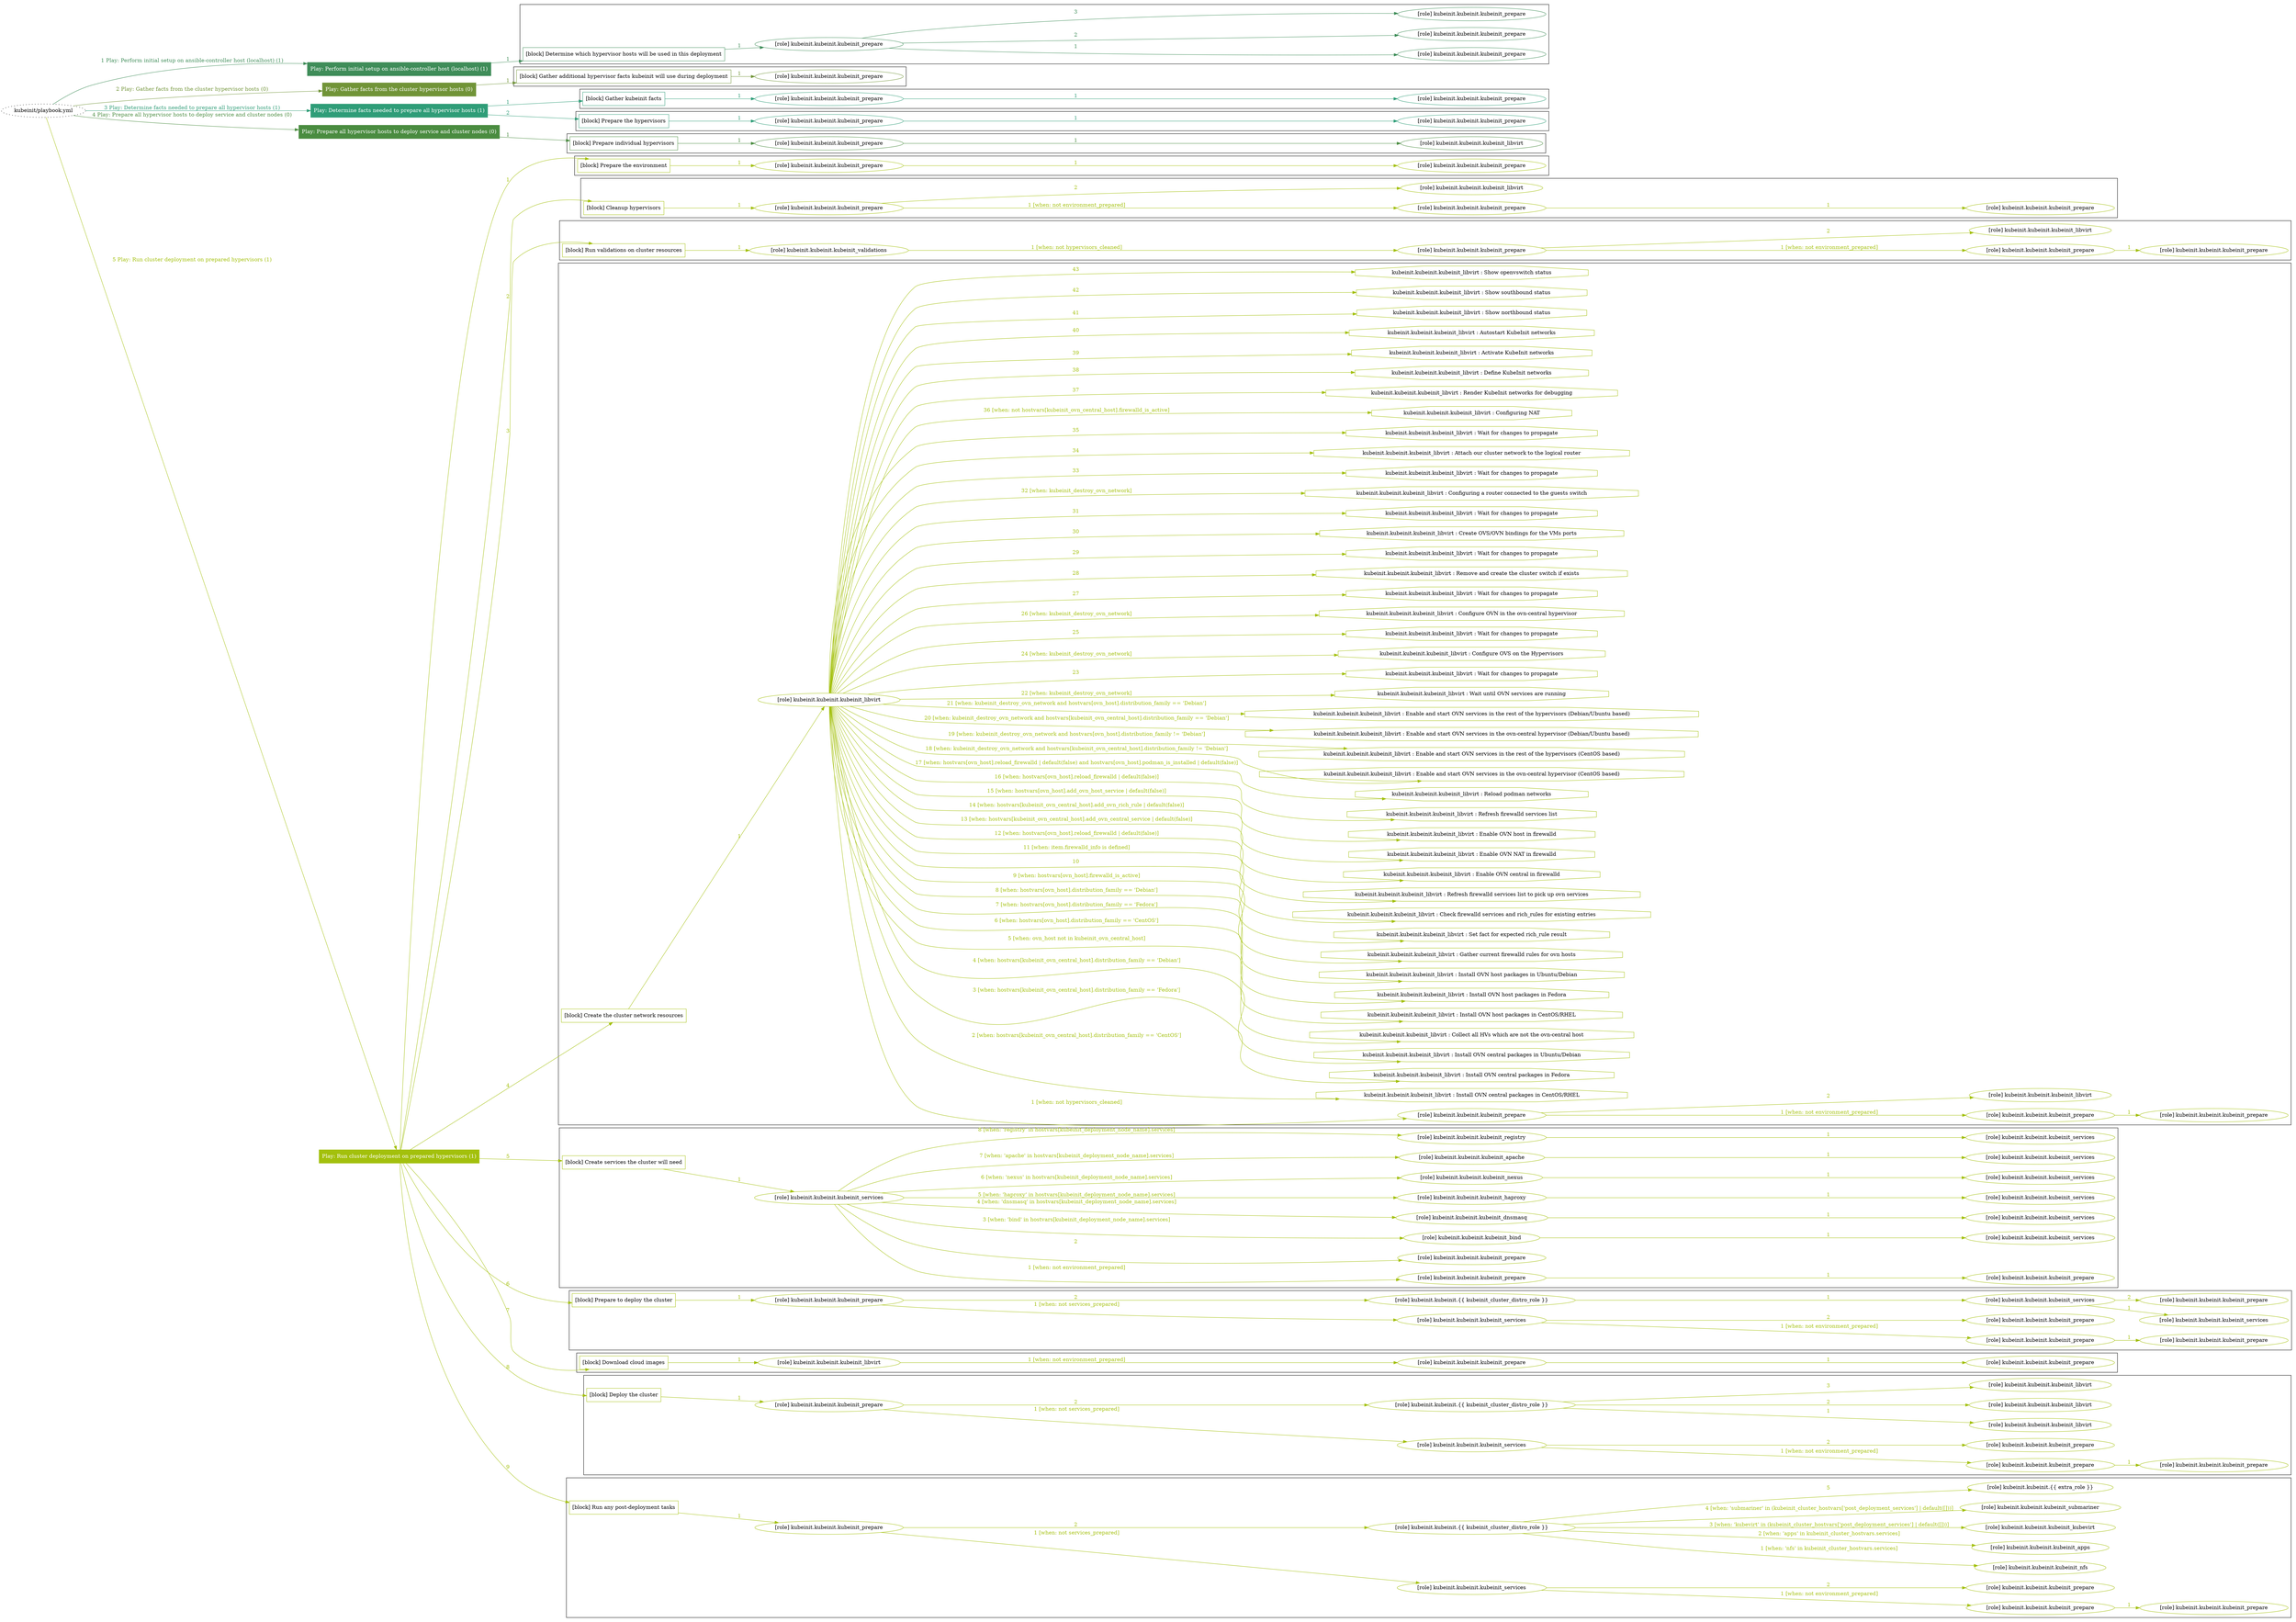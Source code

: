 digraph {
	graph [concentrate=true ordering=in rankdir=LR ratio=fill]
	edge [esep=5 sep=10]
	"kubeinit/playbook.yml" [URL="/home/runner/work/kubeinit/kubeinit/kubeinit/playbook.yml" id=playbook_910d7e9d style=dotted]
	"kubeinit/playbook.yml" -> play_31e97c38 [label="1 Play: Perform initial setup on ansible-controller host (localhost) (1)" color="#3f8d59" fontcolor="#3f8d59" id=edge_playbook_910d7e9d_play_31e97c38 labeltooltip="1 Play: Perform initial setup on ansible-controller host (localhost) (1)" tooltip="1 Play: Perform initial setup on ansible-controller host (localhost) (1)"]
	subgraph "Play: Perform initial setup on ansible-controller host (localhost) (1)" {
		play_31e97c38 [label="Play: Perform initial setup on ansible-controller host (localhost) (1)" URL="/home/runner/work/kubeinit/kubeinit/kubeinit/playbook.yml" color="#3f8d59" fontcolor="#ffffff" id=play_31e97c38 shape=box style=filled tooltip=localhost]
		play_31e97c38 -> block_197233c7 [label=1 color="#3f8d59" fontcolor="#3f8d59" id=edge_1_play_31e97c38_block_197233c7 labeltooltip=1 tooltip=1]
		subgraph cluster_block_197233c7 {
			block_197233c7 [label="[block] Determine which hypervisor hosts will be used in this deployment" URL="/home/runner/work/kubeinit/kubeinit/kubeinit/playbook.yml" color="#3f8d59" id=block_197233c7 labeltooltip="Determine which hypervisor hosts will be used in this deployment" shape=box tooltip="Determine which hypervisor hosts will be used in this deployment"]
			block_197233c7 -> role_efa63eee [label="1 " color="#3f8d59" fontcolor="#3f8d59" id=edge_1_block_197233c7_role_efa63eee labeltooltip="1 " tooltip="1 "]
			subgraph "kubeinit.kubeinit.kubeinit_prepare" {
				role_efa63eee [label="[role] kubeinit.kubeinit.kubeinit_prepare" URL="/home/runner/work/kubeinit/kubeinit/kubeinit/playbook.yml" color="#3f8d59" id=role_efa63eee tooltip="kubeinit.kubeinit.kubeinit_prepare"]
				role_efa63eee -> role_23b7dc2d [label="1 " color="#3f8d59" fontcolor="#3f8d59" id=edge_1_role_efa63eee_role_23b7dc2d labeltooltip="1 " tooltip="1 "]
				subgraph "kubeinit.kubeinit.kubeinit_prepare" {
					role_23b7dc2d [label="[role] kubeinit.kubeinit.kubeinit_prepare" URL="/home/runner/.ansible/collections/ansible_collections/kubeinit/kubeinit/roles/kubeinit_prepare/tasks/build_hypervisors_group.yml" color="#3f8d59" id=role_23b7dc2d tooltip="kubeinit.kubeinit.kubeinit_prepare"]
				}
				role_efa63eee -> role_8c919218 [label="2 " color="#3f8d59" fontcolor="#3f8d59" id=edge_2_role_efa63eee_role_8c919218 labeltooltip="2 " tooltip="2 "]
				subgraph "kubeinit.kubeinit.kubeinit_prepare" {
					role_8c919218 [label="[role] kubeinit.kubeinit.kubeinit_prepare" URL="/home/runner/.ansible/collections/ansible_collections/kubeinit/kubeinit/roles/kubeinit_prepare/tasks/build_hypervisors_group.yml" color="#3f8d59" id=role_8c919218 tooltip="kubeinit.kubeinit.kubeinit_prepare"]
				}
				role_efa63eee -> role_ebff06aa [label="3 " color="#3f8d59" fontcolor="#3f8d59" id=edge_3_role_efa63eee_role_ebff06aa labeltooltip="3 " tooltip="3 "]
				subgraph "kubeinit.kubeinit.kubeinit_prepare" {
					role_ebff06aa [label="[role] kubeinit.kubeinit.kubeinit_prepare" URL="/home/runner/.ansible/collections/ansible_collections/kubeinit/kubeinit/roles/kubeinit_prepare/tasks/build_hypervisors_group.yml" color="#3f8d59" id=role_ebff06aa tooltip="kubeinit.kubeinit.kubeinit_prepare"]
				}
			}
		}
	}
	"kubeinit/playbook.yml" -> play_6b0f89bd [label="2 Play: Gather facts from the cluster hypervisor hosts (0)" color="#719438" fontcolor="#719438" id=edge_playbook_910d7e9d_play_6b0f89bd labeltooltip="2 Play: Gather facts from the cluster hypervisor hosts (0)" tooltip="2 Play: Gather facts from the cluster hypervisor hosts (0)"]
	subgraph "Play: Gather facts from the cluster hypervisor hosts (0)" {
		play_6b0f89bd [label="Play: Gather facts from the cluster hypervisor hosts (0)" URL="/home/runner/work/kubeinit/kubeinit/kubeinit/playbook.yml" color="#719438" fontcolor="#ffffff" id=play_6b0f89bd shape=box style=filled tooltip="Play: Gather facts from the cluster hypervisor hosts (0)"]
		play_6b0f89bd -> block_7ffb0cef [label=1 color="#719438" fontcolor="#719438" id=edge_1_play_6b0f89bd_block_7ffb0cef labeltooltip=1 tooltip=1]
		subgraph cluster_block_7ffb0cef {
			block_7ffb0cef [label="[block] Gather additional hypervisor facts kubeinit will use during deployment" URL="/home/runner/work/kubeinit/kubeinit/kubeinit/playbook.yml" color="#719438" id=block_7ffb0cef labeltooltip="Gather additional hypervisor facts kubeinit will use during deployment" shape=box tooltip="Gather additional hypervisor facts kubeinit will use during deployment"]
			block_7ffb0cef -> role_dd871438 [label="1 " color="#719438" fontcolor="#719438" id=edge_1_block_7ffb0cef_role_dd871438 labeltooltip="1 " tooltip="1 "]
			subgraph "kubeinit.kubeinit.kubeinit_prepare" {
				role_dd871438 [label="[role] kubeinit.kubeinit.kubeinit_prepare" URL="/home/runner/work/kubeinit/kubeinit/kubeinit/playbook.yml" color="#719438" id=role_dd871438 tooltip="kubeinit.kubeinit.kubeinit_prepare"]
			}
		}
	}
	"kubeinit/playbook.yml" -> play_c58f4754 [label="3 Play: Determine facts needed to prepare all hypervisor hosts (1)" color="#2f9d78" fontcolor="#2f9d78" id=edge_playbook_910d7e9d_play_c58f4754 labeltooltip="3 Play: Determine facts needed to prepare all hypervisor hosts (1)" tooltip="3 Play: Determine facts needed to prepare all hypervisor hosts (1)"]
	subgraph "Play: Determine facts needed to prepare all hypervisor hosts (1)" {
		play_c58f4754 [label="Play: Determine facts needed to prepare all hypervisor hosts (1)" URL="/home/runner/work/kubeinit/kubeinit/kubeinit/playbook.yml" color="#2f9d78" fontcolor="#ffffff" id=play_c58f4754 shape=box style=filled tooltip=localhost]
		play_c58f4754 -> block_04809e00 [label=1 color="#2f9d78" fontcolor="#2f9d78" id=edge_1_play_c58f4754_block_04809e00 labeltooltip=1 tooltip=1]
		subgraph cluster_block_04809e00 {
			block_04809e00 [label="[block] Gather kubeinit facts" URL="/home/runner/work/kubeinit/kubeinit/kubeinit/playbook.yml" color="#2f9d78" id=block_04809e00 labeltooltip="Gather kubeinit facts" shape=box tooltip="Gather kubeinit facts"]
			block_04809e00 -> role_602f5104 [label="1 " color="#2f9d78" fontcolor="#2f9d78" id=edge_1_block_04809e00_role_602f5104 labeltooltip="1 " tooltip="1 "]
			subgraph "kubeinit.kubeinit.kubeinit_prepare" {
				role_602f5104 [label="[role] kubeinit.kubeinit.kubeinit_prepare" URL="/home/runner/work/kubeinit/kubeinit/kubeinit/playbook.yml" color="#2f9d78" id=role_602f5104 tooltip="kubeinit.kubeinit.kubeinit_prepare"]
				role_602f5104 -> role_93e9f355 [label="1 " color="#2f9d78" fontcolor="#2f9d78" id=edge_1_role_602f5104_role_93e9f355 labeltooltip="1 " tooltip="1 "]
				subgraph "kubeinit.kubeinit.kubeinit_prepare" {
					role_93e9f355 [label="[role] kubeinit.kubeinit.kubeinit_prepare" URL="/home/runner/.ansible/collections/ansible_collections/kubeinit/kubeinit/roles/kubeinit_prepare/tasks/gather_kubeinit_facts.yml" color="#2f9d78" id=role_93e9f355 tooltip="kubeinit.kubeinit.kubeinit_prepare"]
				}
			}
		}
		play_c58f4754 -> block_4711a8e3 [label=2 color="#2f9d78" fontcolor="#2f9d78" id=edge_2_play_c58f4754_block_4711a8e3 labeltooltip=2 tooltip=2]
		subgraph cluster_block_4711a8e3 {
			block_4711a8e3 [label="[block] Prepare the hypervisors" URL="/home/runner/work/kubeinit/kubeinit/kubeinit/playbook.yml" color="#2f9d78" id=block_4711a8e3 labeltooltip="Prepare the hypervisors" shape=box tooltip="Prepare the hypervisors"]
			block_4711a8e3 -> role_cb227fb5 [label="1 " color="#2f9d78" fontcolor="#2f9d78" id=edge_1_block_4711a8e3_role_cb227fb5 labeltooltip="1 " tooltip="1 "]
			subgraph "kubeinit.kubeinit.kubeinit_prepare" {
				role_cb227fb5 [label="[role] kubeinit.kubeinit.kubeinit_prepare" URL="/home/runner/work/kubeinit/kubeinit/kubeinit/playbook.yml" color="#2f9d78" id=role_cb227fb5 tooltip="kubeinit.kubeinit.kubeinit_prepare"]
				role_cb227fb5 -> role_4d16f00e [label="1 " color="#2f9d78" fontcolor="#2f9d78" id=edge_1_role_cb227fb5_role_4d16f00e labeltooltip="1 " tooltip="1 "]
				subgraph "kubeinit.kubeinit.kubeinit_prepare" {
					role_4d16f00e [label="[role] kubeinit.kubeinit.kubeinit_prepare" URL="/home/runner/.ansible/collections/ansible_collections/kubeinit/kubeinit/roles/kubeinit_prepare/tasks/gather_kubeinit_facts.yml" color="#2f9d78" id=role_4d16f00e tooltip="kubeinit.kubeinit.kubeinit_prepare"]
				}
			}
		}
	}
	"kubeinit/playbook.yml" -> play_fbf58ce8 [label="4 Play: Prepare all hypervisor hosts to deploy service and cluster nodes (0)" color="#4a8c40" fontcolor="#4a8c40" id=edge_playbook_910d7e9d_play_fbf58ce8 labeltooltip="4 Play: Prepare all hypervisor hosts to deploy service and cluster nodes (0)" tooltip="4 Play: Prepare all hypervisor hosts to deploy service and cluster nodes (0)"]
	subgraph "Play: Prepare all hypervisor hosts to deploy service and cluster nodes (0)" {
		play_fbf58ce8 [label="Play: Prepare all hypervisor hosts to deploy service and cluster nodes (0)" URL="/home/runner/work/kubeinit/kubeinit/kubeinit/playbook.yml" color="#4a8c40" fontcolor="#ffffff" id=play_fbf58ce8 shape=box style=filled tooltip="Play: Prepare all hypervisor hosts to deploy service and cluster nodes (0)"]
		play_fbf58ce8 -> block_a13ffd52 [label=1 color="#4a8c40" fontcolor="#4a8c40" id=edge_1_play_fbf58ce8_block_a13ffd52 labeltooltip=1 tooltip=1]
		subgraph cluster_block_a13ffd52 {
			block_a13ffd52 [label="[block] Prepare individual hypervisors" URL="/home/runner/work/kubeinit/kubeinit/kubeinit/playbook.yml" color="#4a8c40" id=block_a13ffd52 labeltooltip="Prepare individual hypervisors" shape=box tooltip="Prepare individual hypervisors"]
			block_a13ffd52 -> role_aefc2909 [label="1 " color="#4a8c40" fontcolor="#4a8c40" id=edge_1_block_a13ffd52_role_aefc2909 labeltooltip="1 " tooltip="1 "]
			subgraph "kubeinit.kubeinit.kubeinit_prepare" {
				role_aefc2909 [label="[role] kubeinit.kubeinit.kubeinit_prepare" URL="/home/runner/work/kubeinit/kubeinit/kubeinit/playbook.yml" color="#4a8c40" id=role_aefc2909 tooltip="kubeinit.kubeinit.kubeinit_prepare"]
				role_aefc2909 -> role_438533d3 [label="1 " color="#4a8c40" fontcolor="#4a8c40" id=edge_1_role_aefc2909_role_438533d3 labeltooltip="1 " tooltip="1 "]
				subgraph "kubeinit.kubeinit.kubeinit_libvirt" {
					role_438533d3 [label="[role] kubeinit.kubeinit.kubeinit_libvirt" URL="/home/runner/.ansible/collections/ansible_collections/kubeinit/kubeinit/roles/kubeinit_prepare/tasks/prepare_hypervisor.yml" color="#4a8c40" id=role_438533d3 tooltip="kubeinit.kubeinit.kubeinit_libvirt"]
				}
			}
		}
	}
	"kubeinit/playbook.yml" -> play_34da19b5 [label="5 Play: Run cluster deployment on prepared hypervisors (1)" color="#a3c00c" fontcolor="#a3c00c" id=edge_playbook_910d7e9d_play_34da19b5 labeltooltip="5 Play: Run cluster deployment on prepared hypervisors (1)" tooltip="5 Play: Run cluster deployment on prepared hypervisors (1)"]
	subgraph "Play: Run cluster deployment on prepared hypervisors (1)" {
		play_34da19b5 [label="Play: Run cluster deployment on prepared hypervisors (1)" URL="/home/runner/work/kubeinit/kubeinit/kubeinit/playbook.yml" color="#a3c00c" fontcolor="#ffffff" id=play_34da19b5 shape=box style=filled tooltip=localhost]
		play_34da19b5 -> block_abaa18b3 [label=1 color="#a3c00c" fontcolor="#a3c00c" id=edge_1_play_34da19b5_block_abaa18b3 labeltooltip=1 tooltip=1]
		subgraph cluster_block_abaa18b3 {
			block_abaa18b3 [label="[block] Prepare the environment" URL="/home/runner/work/kubeinit/kubeinit/kubeinit/playbook.yml" color="#a3c00c" id=block_abaa18b3 labeltooltip="Prepare the environment" shape=box tooltip="Prepare the environment"]
			block_abaa18b3 -> role_622deb4f [label="1 " color="#a3c00c" fontcolor="#a3c00c" id=edge_1_block_abaa18b3_role_622deb4f labeltooltip="1 " tooltip="1 "]
			subgraph "kubeinit.kubeinit.kubeinit_prepare" {
				role_622deb4f [label="[role] kubeinit.kubeinit.kubeinit_prepare" URL="/home/runner/work/kubeinit/kubeinit/kubeinit/playbook.yml" color="#a3c00c" id=role_622deb4f tooltip="kubeinit.kubeinit.kubeinit_prepare"]
				role_622deb4f -> role_4d2aa918 [label="1 " color="#a3c00c" fontcolor="#a3c00c" id=edge_1_role_622deb4f_role_4d2aa918 labeltooltip="1 " tooltip="1 "]
				subgraph "kubeinit.kubeinit.kubeinit_prepare" {
					role_4d2aa918 [label="[role] kubeinit.kubeinit.kubeinit_prepare" URL="/home/runner/.ansible/collections/ansible_collections/kubeinit/kubeinit/roles/kubeinit_prepare/tasks/gather_kubeinit_facts.yml" color="#a3c00c" id=role_4d2aa918 tooltip="kubeinit.kubeinit.kubeinit_prepare"]
				}
			}
		}
		play_34da19b5 -> block_1abc36cb [label=2 color="#a3c00c" fontcolor="#a3c00c" id=edge_2_play_34da19b5_block_1abc36cb labeltooltip=2 tooltip=2]
		subgraph cluster_block_1abc36cb {
			block_1abc36cb [label="[block] Cleanup hypervisors" URL="/home/runner/work/kubeinit/kubeinit/kubeinit/playbook.yml" color="#a3c00c" id=block_1abc36cb labeltooltip="Cleanup hypervisors" shape=box tooltip="Cleanup hypervisors"]
			block_1abc36cb -> role_9acf7942 [label="1 " color="#a3c00c" fontcolor="#a3c00c" id=edge_1_block_1abc36cb_role_9acf7942 labeltooltip="1 " tooltip="1 "]
			subgraph "kubeinit.kubeinit.kubeinit_prepare" {
				role_9acf7942 [label="[role] kubeinit.kubeinit.kubeinit_prepare" URL="/home/runner/work/kubeinit/kubeinit/kubeinit/playbook.yml" color="#a3c00c" id=role_9acf7942 tooltip="kubeinit.kubeinit.kubeinit_prepare"]
				role_9acf7942 -> role_5a6358fa [label="1 [when: not environment_prepared]" color="#a3c00c" fontcolor="#a3c00c" id=edge_1_role_9acf7942_role_5a6358fa labeltooltip="1 [when: not environment_prepared]" tooltip="1 [when: not environment_prepared]"]
				subgraph "kubeinit.kubeinit.kubeinit_prepare" {
					role_5a6358fa [label="[role] kubeinit.kubeinit.kubeinit_prepare" URL="/home/runner/.ansible/collections/ansible_collections/kubeinit/kubeinit/roles/kubeinit_prepare/tasks/cleanup_hypervisors.yml" color="#a3c00c" id=role_5a6358fa tooltip="kubeinit.kubeinit.kubeinit_prepare"]
					role_5a6358fa -> role_23224967 [label="1 " color="#a3c00c" fontcolor="#a3c00c" id=edge_1_role_5a6358fa_role_23224967 labeltooltip="1 " tooltip="1 "]
					subgraph "kubeinit.kubeinit.kubeinit_prepare" {
						role_23224967 [label="[role] kubeinit.kubeinit.kubeinit_prepare" URL="/home/runner/.ansible/collections/ansible_collections/kubeinit/kubeinit/roles/kubeinit_prepare/tasks/gather_kubeinit_facts.yml" color="#a3c00c" id=role_23224967 tooltip="kubeinit.kubeinit.kubeinit_prepare"]
					}
				}
				role_9acf7942 -> role_5de9e93d [label="2 " color="#a3c00c" fontcolor="#a3c00c" id=edge_2_role_9acf7942_role_5de9e93d labeltooltip="2 " tooltip="2 "]
				subgraph "kubeinit.kubeinit.kubeinit_libvirt" {
					role_5de9e93d [label="[role] kubeinit.kubeinit.kubeinit_libvirt" URL="/home/runner/.ansible/collections/ansible_collections/kubeinit/kubeinit/roles/kubeinit_prepare/tasks/cleanup_hypervisors.yml" color="#a3c00c" id=role_5de9e93d tooltip="kubeinit.kubeinit.kubeinit_libvirt"]
				}
			}
		}
		play_34da19b5 -> block_8b03b463 [label=3 color="#a3c00c" fontcolor="#a3c00c" id=edge_3_play_34da19b5_block_8b03b463 labeltooltip=3 tooltip=3]
		subgraph cluster_block_8b03b463 {
			block_8b03b463 [label="[block] Run validations on cluster resources" URL="/home/runner/work/kubeinit/kubeinit/kubeinit/playbook.yml" color="#a3c00c" id=block_8b03b463 labeltooltip="Run validations on cluster resources" shape=box tooltip="Run validations on cluster resources"]
			block_8b03b463 -> role_dfd813fa [label="1 " color="#a3c00c" fontcolor="#a3c00c" id=edge_1_block_8b03b463_role_dfd813fa labeltooltip="1 " tooltip="1 "]
			subgraph "kubeinit.kubeinit.kubeinit_validations" {
				role_dfd813fa [label="[role] kubeinit.kubeinit.kubeinit_validations" URL="/home/runner/work/kubeinit/kubeinit/kubeinit/playbook.yml" color="#a3c00c" id=role_dfd813fa tooltip="kubeinit.kubeinit.kubeinit_validations"]
				role_dfd813fa -> role_b43638c4 [label="1 [when: not hypervisors_cleaned]" color="#a3c00c" fontcolor="#a3c00c" id=edge_1_role_dfd813fa_role_b43638c4 labeltooltip="1 [when: not hypervisors_cleaned]" tooltip="1 [when: not hypervisors_cleaned]"]
				subgraph "kubeinit.kubeinit.kubeinit_prepare" {
					role_b43638c4 [label="[role] kubeinit.kubeinit.kubeinit_prepare" URL="/home/runner/.ansible/collections/ansible_collections/kubeinit/kubeinit/roles/kubeinit_validations/tasks/main.yml" color="#a3c00c" id=role_b43638c4 tooltip="kubeinit.kubeinit.kubeinit_prepare"]
					role_b43638c4 -> role_5ef5e0ef [label="1 [when: not environment_prepared]" color="#a3c00c" fontcolor="#a3c00c" id=edge_1_role_b43638c4_role_5ef5e0ef labeltooltip="1 [when: not environment_prepared]" tooltip="1 [when: not environment_prepared]"]
					subgraph "kubeinit.kubeinit.kubeinit_prepare" {
						role_5ef5e0ef [label="[role] kubeinit.kubeinit.kubeinit_prepare" URL="/home/runner/.ansible/collections/ansible_collections/kubeinit/kubeinit/roles/kubeinit_prepare/tasks/cleanup_hypervisors.yml" color="#a3c00c" id=role_5ef5e0ef tooltip="kubeinit.kubeinit.kubeinit_prepare"]
						role_5ef5e0ef -> role_6a5fe4eb [label="1 " color="#a3c00c" fontcolor="#a3c00c" id=edge_1_role_5ef5e0ef_role_6a5fe4eb labeltooltip="1 " tooltip="1 "]
						subgraph "kubeinit.kubeinit.kubeinit_prepare" {
							role_6a5fe4eb [label="[role] kubeinit.kubeinit.kubeinit_prepare" URL="/home/runner/.ansible/collections/ansible_collections/kubeinit/kubeinit/roles/kubeinit_prepare/tasks/gather_kubeinit_facts.yml" color="#a3c00c" id=role_6a5fe4eb tooltip="kubeinit.kubeinit.kubeinit_prepare"]
						}
					}
					role_b43638c4 -> role_57bd9f0f [label="2 " color="#a3c00c" fontcolor="#a3c00c" id=edge_2_role_b43638c4_role_57bd9f0f labeltooltip="2 " tooltip="2 "]
					subgraph "kubeinit.kubeinit.kubeinit_libvirt" {
						role_57bd9f0f [label="[role] kubeinit.kubeinit.kubeinit_libvirt" URL="/home/runner/.ansible/collections/ansible_collections/kubeinit/kubeinit/roles/kubeinit_prepare/tasks/cleanup_hypervisors.yml" color="#a3c00c" id=role_57bd9f0f tooltip="kubeinit.kubeinit.kubeinit_libvirt"]
					}
				}
			}
		}
		play_34da19b5 -> block_f0fba528 [label=4 color="#a3c00c" fontcolor="#a3c00c" id=edge_4_play_34da19b5_block_f0fba528 labeltooltip=4 tooltip=4]
		subgraph cluster_block_f0fba528 {
			block_f0fba528 [label="[block] Create the cluster network resources" URL="/home/runner/work/kubeinit/kubeinit/kubeinit/playbook.yml" color="#a3c00c" id=block_f0fba528 labeltooltip="Create the cluster network resources" shape=box tooltip="Create the cluster network resources"]
			block_f0fba528 -> role_35dcd801 [label="1 " color="#a3c00c" fontcolor="#a3c00c" id=edge_1_block_f0fba528_role_35dcd801 labeltooltip="1 " tooltip="1 "]
			subgraph "kubeinit.kubeinit.kubeinit_libvirt" {
				role_35dcd801 [label="[role] kubeinit.kubeinit.kubeinit_libvirt" URL="/home/runner/work/kubeinit/kubeinit/kubeinit/playbook.yml" color="#a3c00c" id=role_35dcd801 tooltip="kubeinit.kubeinit.kubeinit_libvirt"]
				role_35dcd801 -> role_eae5167c [label="1 [when: not hypervisors_cleaned]" color="#a3c00c" fontcolor="#a3c00c" id=edge_1_role_35dcd801_role_eae5167c labeltooltip="1 [when: not hypervisors_cleaned]" tooltip="1 [when: not hypervisors_cleaned]"]
				subgraph "kubeinit.kubeinit.kubeinit_prepare" {
					role_eae5167c [label="[role] kubeinit.kubeinit.kubeinit_prepare" URL="/home/runner/.ansible/collections/ansible_collections/kubeinit/kubeinit/roles/kubeinit_libvirt/tasks/create_network.yml" color="#a3c00c" id=role_eae5167c tooltip="kubeinit.kubeinit.kubeinit_prepare"]
					role_eae5167c -> role_0a08f519 [label="1 [when: not environment_prepared]" color="#a3c00c" fontcolor="#a3c00c" id=edge_1_role_eae5167c_role_0a08f519 labeltooltip="1 [when: not environment_prepared]" tooltip="1 [when: not environment_prepared]"]
					subgraph "kubeinit.kubeinit.kubeinit_prepare" {
						role_0a08f519 [label="[role] kubeinit.kubeinit.kubeinit_prepare" URL="/home/runner/.ansible/collections/ansible_collections/kubeinit/kubeinit/roles/kubeinit_prepare/tasks/cleanup_hypervisors.yml" color="#a3c00c" id=role_0a08f519 tooltip="kubeinit.kubeinit.kubeinit_prepare"]
						role_0a08f519 -> role_b283e0c4 [label="1 " color="#a3c00c" fontcolor="#a3c00c" id=edge_1_role_0a08f519_role_b283e0c4 labeltooltip="1 " tooltip="1 "]
						subgraph "kubeinit.kubeinit.kubeinit_prepare" {
							role_b283e0c4 [label="[role] kubeinit.kubeinit.kubeinit_prepare" URL="/home/runner/.ansible/collections/ansible_collections/kubeinit/kubeinit/roles/kubeinit_prepare/tasks/gather_kubeinit_facts.yml" color="#a3c00c" id=role_b283e0c4 tooltip="kubeinit.kubeinit.kubeinit_prepare"]
						}
					}
					role_eae5167c -> role_a33a03fd [label="2 " color="#a3c00c" fontcolor="#a3c00c" id=edge_2_role_eae5167c_role_a33a03fd labeltooltip="2 " tooltip="2 "]
					subgraph "kubeinit.kubeinit.kubeinit_libvirt" {
						role_a33a03fd [label="[role] kubeinit.kubeinit.kubeinit_libvirt" URL="/home/runner/.ansible/collections/ansible_collections/kubeinit/kubeinit/roles/kubeinit_prepare/tasks/cleanup_hypervisors.yml" color="#a3c00c" id=role_a33a03fd tooltip="kubeinit.kubeinit.kubeinit_libvirt"]
					}
				}
				task_2c5ff9d8 [label="kubeinit.kubeinit.kubeinit_libvirt : Install OVN central packages in CentOS/RHEL" URL="/home/runner/.ansible/collections/ansible_collections/kubeinit/kubeinit/roles/kubeinit_libvirt/tasks/create_network.yml" color="#a3c00c" id=task_2c5ff9d8 shape=octagon tooltip="kubeinit.kubeinit.kubeinit_libvirt : Install OVN central packages in CentOS/RHEL"]
				role_35dcd801 -> task_2c5ff9d8 [label="2 [when: hostvars[kubeinit_ovn_central_host].distribution_family == 'CentOS']" color="#a3c00c" fontcolor="#a3c00c" id=edge_2_role_35dcd801_task_2c5ff9d8 labeltooltip="2 [when: hostvars[kubeinit_ovn_central_host].distribution_family == 'CentOS']" tooltip="2 [when: hostvars[kubeinit_ovn_central_host].distribution_family == 'CentOS']"]
				task_0720f9bf [label="kubeinit.kubeinit.kubeinit_libvirt : Install OVN central packages in Fedora" URL="/home/runner/.ansible/collections/ansible_collections/kubeinit/kubeinit/roles/kubeinit_libvirt/tasks/create_network.yml" color="#a3c00c" id=task_0720f9bf shape=octagon tooltip="kubeinit.kubeinit.kubeinit_libvirt : Install OVN central packages in Fedora"]
				role_35dcd801 -> task_0720f9bf [label="3 [when: hostvars[kubeinit_ovn_central_host].distribution_family == 'Fedora']" color="#a3c00c" fontcolor="#a3c00c" id=edge_3_role_35dcd801_task_0720f9bf labeltooltip="3 [when: hostvars[kubeinit_ovn_central_host].distribution_family == 'Fedora']" tooltip="3 [when: hostvars[kubeinit_ovn_central_host].distribution_family == 'Fedora']"]
				task_4841a512 [label="kubeinit.kubeinit.kubeinit_libvirt : Install OVN central packages in Ubuntu/Debian" URL="/home/runner/.ansible/collections/ansible_collections/kubeinit/kubeinit/roles/kubeinit_libvirt/tasks/create_network.yml" color="#a3c00c" id=task_4841a512 shape=octagon tooltip="kubeinit.kubeinit.kubeinit_libvirt : Install OVN central packages in Ubuntu/Debian"]
				role_35dcd801 -> task_4841a512 [label="4 [when: hostvars[kubeinit_ovn_central_host].distribution_family == 'Debian']" color="#a3c00c" fontcolor="#a3c00c" id=edge_4_role_35dcd801_task_4841a512 labeltooltip="4 [when: hostvars[kubeinit_ovn_central_host].distribution_family == 'Debian']" tooltip="4 [when: hostvars[kubeinit_ovn_central_host].distribution_family == 'Debian']"]
				task_0112ea5a [label="kubeinit.kubeinit.kubeinit_libvirt : Collect all HVs which are not the ovn-central host" URL="/home/runner/.ansible/collections/ansible_collections/kubeinit/kubeinit/roles/kubeinit_libvirt/tasks/create_network.yml" color="#a3c00c" id=task_0112ea5a shape=octagon tooltip="kubeinit.kubeinit.kubeinit_libvirt : Collect all HVs which are not the ovn-central host"]
				role_35dcd801 -> task_0112ea5a [label="5 [when: ovn_host not in kubeinit_ovn_central_host]" color="#a3c00c" fontcolor="#a3c00c" id=edge_5_role_35dcd801_task_0112ea5a labeltooltip="5 [when: ovn_host not in kubeinit_ovn_central_host]" tooltip="5 [when: ovn_host not in kubeinit_ovn_central_host]"]
				task_84e92ec1 [label="kubeinit.kubeinit.kubeinit_libvirt : Install OVN host packages in CentOS/RHEL" URL="/home/runner/.ansible/collections/ansible_collections/kubeinit/kubeinit/roles/kubeinit_libvirt/tasks/create_network.yml" color="#a3c00c" id=task_84e92ec1 shape=octagon tooltip="kubeinit.kubeinit.kubeinit_libvirt : Install OVN host packages in CentOS/RHEL"]
				role_35dcd801 -> task_84e92ec1 [label="6 [when: hostvars[ovn_host].distribution_family == 'CentOS']" color="#a3c00c" fontcolor="#a3c00c" id=edge_6_role_35dcd801_task_84e92ec1 labeltooltip="6 [when: hostvars[ovn_host].distribution_family == 'CentOS']" tooltip="6 [when: hostvars[ovn_host].distribution_family == 'CentOS']"]
				task_8ba4a246 [label="kubeinit.kubeinit.kubeinit_libvirt : Install OVN host packages in Fedora" URL="/home/runner/.ansible/collections/ansible_collections/kubeinit/kubeinit/roles/kubeinit_libvirt/tasks/create_network.yml" color="#a3c00c" id=task_8ba4a246 shape=octagon tooltip="kubeinit.kubeinit.kubeinit_libvirt : Install OVN host packages in Fedora"]
				role_35dcd801 -> task_8ba4a246 [label="7 [when: hostvars[ovn_host].distribution_family == 'Fedora']" color="#a3c00c" fontcolor="#a3c00c" id=edge_7_role_35dcd801_task_8ba4a246 labeltooltip="7 [when: hostvars[ovn_host].distribution_family == 'Fedora']" tooltip="7 [when: hostvars[ovn_host].distribution_family == 'Fedora']"]
				task_95e99730 [label="kubeinit.kubeinit.kubeinit_libvirt : Install OVN host packages in Ubuntu/Debian" URL="/home/runner/.ansible/collections/ansible_collections/kubeinit/kubeinit/roles/kubeinit_libvirt/tasks/create_network.yml" color="#a3c00c" id=task_95e99730 shape=octagon tooltip="kubeinit.kubeinit.kubeinit_libvirt : Install OVN host packages in Ubuntu/Debian"]
				role_35dcd801 -> task_95e99730 [label="8 [when: hostvars[ovn_host].distribution_family == 'Debian']" color="#a3c00c" fontcolor="#a3c00c" id=edge_8_role_35dcd801_task_95e99730 labeltooltip="8 [when: hostvars[ovn_host].distribution_family == 'Debian']" tooltip="8 [when: hostvars[ovn_host].distribution_family == 'Debian']"]
				task_7eab699c [label="kubeinit.kubeinit.kubeinit_libvirt : Gather current firewalld rules for ovn hosts" URL="/home/runner/.ansible/collections/ansible_collections/kubeinit/kubeinit/roles/kubeinit_libvirt/tasks/create_network.yml" color="#a3c00c" id=task_7eab699c shape=octagon tooltip="kubeinit.kubeinit.kubeinit_libvirt : Gather current firewalld rules for ovn hosts"]
				role_35dcd801 -> task_7eab699c [label="9 [when: hostvars[ovn_host].firewalld_is_active]" color="#a3c00c" fontcolor="#a3c00c" id=edge_9_role_35dcd801_task_7eab699c labeltooltip="9 [when: hostvars[ovn_host].firewalld_is_active]" tooltip="9 [when: hostvars[ovn_host].firewalld_is_active]"]
				task_53dbb33d [label="kubeinit.kubeinit.kubeinit_libvirt : Set fact for expected rich_rule result" URL="/home/runner/.ansible/collections/ansible_collections/kubeinit/kubeinit/roles/kubeinit_libvirt/tasks/create_network.yml" color="#a3c00c" id=task_53dbb33d shape=octagon tooltip="kubeinit.kubeinit.kubeinit_libvirt : Set fact for expected rich_rule result"]
				role_35dcd801 -> task_53dbb33d [label="10 " color="#a3c00c" fontcolor="#a3c00c" id=edge_10_role_35dcd801_task_53dbb33d labeltooltip="10 " tooltip="10 "]
				task_4adc29fe [label="kubeinit.kubeinit.kubeinit_libvirt : Check firewalld services and rich_rules for existing entries" URL="/home/runner/.ansible/collections/ansible_collections/kubeinit/kubeinit/roles/kubeinit_libvirt/tasks/create_network.yml" color="#a3c00c" id=task_4adc29fe shape=octagon tooltip="kubeinit.kubeinit.kubeinit_libvirt : Check firewalld services and rich_rules for existing entries"]
				role_35dcd801 -> task_4adc29fe [label="11 [when: item.firewalld_info is defined]" color="#a3c00c" fontcolor="#a3c00c" id=edge_11_role_35dcd801_task_4adc29fe labeltooltip="11 [when: item.firewalld_info is defined]" tooltip="11 [when: item.firewalld_info is defined]"]
				task_a7cdae39 [label="kubeinit.kubeinit.kubeinit_libvirt : Refresh firewalld services list to pick up ovn services" URL="/home/runner/.ansible/collections/ansible_collections/kubeinit/kubeinit/roles/kubeinit_libvirt/tasks/create_network.yml" color="#a3c00c" id=task_a7cdae39 shape=octagon tooltip="kubeinit.kubeinit.kubeinit_libvirt : Refresh firewalld services list to pick up ovn services"]
				role_35dcd801 -> task_a7cdae39 [label="12 [when: hostvars[ovn_host].reload_firewalld | default(false)]" color="#a3c00c" fontcolor="#a3c00c" id=edge_12_role_35dcd801_task_a7cdae39 labeltooltip="12 [when: hostvars[ovn_host].reload_firewalld | default(false)]" tooltip="12 [when: hostvars[ovn_host].reload_firewalld | default(false)]"]
				task_7f130a13 [label="kubeinit.kubeinit.kubeinit_libvirt : Enable OVN central in firewalld" URL="/home/runner/.ansible/collections/ansible_collections/kubeinit/kubeinit/roles/kubeinit_libvirt/tasks/create_network.yml" color="#a3c00c" id=task_7f130a13 shape=octagon tooltip="kubeinit.kubeinit.kubeinit_libvirt : Enable OVN central in firewalld"]
				role_35dcd801 -> task_7f130a13 [label="13 [when: hostvars[kubeinit_ovn_central_host].add_ovn_central_service | default(false)]" color="#a3c00c" fontcolor="#a3c00c" id=edge_13_role_35dcd801_task_7f130a13 labeltooltip="13 [when: hostvars[kubeinit_ovn_central_host].add_ovn_central_service | default(false)]" tooltip="13 [when: hostvars[kubeinit_ovn_central_host].add_ovn_central_service | default(false)]"]
				task_bf4570a1 [label="kubeinit.kubeinit.kubeinit_libvirt : Enable OVN NAT in firewalld" URL="/home/runner/.ansible/collections/ansible_collections/kubeinit/kubeinit/roles/kubeinit_libvirt/tasks/create_network.yml" color="#a3c00c" id=task_bf4570a1 shape=octagon tooltip="kubeinit.kubeinit.kubeinit_libvirt : Enable OVN NAT in firewalld"]
				role_35dcd801 -> task_bf4570a1 [label="14 [when: hostvars[kubeinit_ovn_central_host].add_ovn_rich_rule | default(false)]" color="#a3c00c" fontcolor="#a3c00c" id=edge_14_role_35dcd801_task_bf4570a1 labeltooltip="14 [when: hostvars[kubeinit_ovn_central_host].add_ovn_rich_rule | default(false)]" tooltip="14 [when: hostvars[kubeinit_ovn_central_host].add_ovn_rich_rule | default(false)]"]
				task_0e6651fd [label="kubeinit.kubeinit.kubeinit_libvirt : Enable OVN host in firewalld" URL="/home/runner/.ansible/collections/ansible_collections/kubeinit/kubeinit/roles/kubeinit_libvirt/tasks/create_network.yml" color="#a3c00c" id=task_0e6651fd shape=octagon tooltip="kubeinit.kubeinit.kubeinit_libvirt : Enable OVN host in firewalld"]
				role_35dcd801 -> task_0e6651fd [label="15 [when: hostvars[ovn_host].add_ovn_host_service | default(false)]" color="#a3c00c" fontcolor="#a3c00c" id=edge_15_role_35dcd801_task_0e6651fd labeltooltip="15 [when: hostvars[ovn_host].add_ovn_host_service | default(false)]" tooltip="15 [when: hostvars[ovn_host].add_ovn_host_service | default(false)]"]
				task_c5a230d6 [label="kubeinit.kubeinit.kubeinit_libvirt : Refresh firewalld services list" URL="/home/runner/.ansible/collections/ansible_collections/kubeinit/kubeinit/roles/kubeinit_libvirt/tasks/create_network.yml" color="#a3c00c" id=task_c5a230d6 shape=octagon tooltip="kubeinit.kubeinit.kubeinit_libvirt : Refresh firewalld services list"]
				role_35dcd801 -> task_c5a230d6 [label="16 [when: hostvars[ovn_host].reload_firewalld | default(false)]" color="#a3c00c" fontcolor="#a3c00c" id=edge_16_role_35dcd801_task_c5a230d6 labeltooltip="16 [when: hostvars[ovn_host].reload_firewalld | default(false)]" tooltip="16 [when: hostvars[ovn_host].reload_firewalld | default(false)]"]
				task_aafc70b3 [label="kubeinit.kubeinit.kubeinit_libvirt : Reload podman networks" URL="/home/runner/.ansible/collections/ansible_collections/kubeinit/kubeinit/roles/kubeinit_libvirt/tasks/create_network.yml" color="#a3c00c" id=task_aafc70b3 shape=octagon tooltip="kubeinit.kubeinit.kubeinit_libvirt : Reload podman networks"]
				role_35dcd801 -> task_aafc70b3 [label="17 [when: hostvars[ovn_host].reload_firewalld | default(false) and hostvars[ovn_host].podman_is_installed | default(false)]" color="#a3c00c" fontcolor="#a3c00c" id=edge_17_role_35dcd801_task_aafc70b3 labeltooltip="17 [when: hostvars[ovn_host].reload_firewalld | default(false) and hostvars[ovn_host].podman_is_installed | default(false)]" tooltip="17 [when: hostvars[ovn_host].reload_firewalld | default(false) and hostvars[ovn_host].podman_is_installed | default(false)]"]
				task_3757fd17 [label="kubeinit.kubeinit.kubeinit_libvirt : Enable and start OVN services in the ovn-central hypervisor (CentOS based)" URL="/home/runner/.ansible/collections/ansible_collections/kubeinit/kubeinit/roles/kubeinit_libvirt/tasks/create_network.yml" color="#a3c00c" id=task_3757fd17 shape=octagon tooltip="kubeinit.kubeinit.kubeinit_libvirt : Enable and start OVN services in the ovn-central hypervisor (CentOS based)"]
				role_35dcd801 -> task_3757fd17 [label="18 [when: kubeinit_destroy_ovn_network and hostvars[kubeinit_ovn_central_host].distribution_family != 'Debian']" color="#a3c00c" fontcolor="#a3c00c" id=edge_18_role_35dcd801_task_3757fd17 labeltooltip="18 [when: kubeinit_destroy_ovn_network and hostvars[kubeinit_ovn_central_host].distribution_family != 'Debian']" tooltip="18 [when: kubeinit_destroy_ovn_network and hostvars[kubeinit_ovn_central_host].distribution_family != 'Debian']"]
				task_15f2dde8 [label="kubeinit.kubeinit.kubeinit_libvirt : Enable and start OVN services in the rest of the hypervisors (CentOS based)" URL="/home/runner/.ansible/collections/ansible_collections/kubeinit/kubeinit/roles/kubeinit_libvirt/tasks/create_network.yml" color="#a3c00c" id=task_15f2dde8 shape=octagon tooltip="kubeinit.kubeinit.kubeinit_libvirt : Enable and start OVN services in the rest of the hypervisors (CentOS based)"]
				role_35dcd801 -> task_15f2dde8 [label="19 [when: kubeinit_destroy_ovn_network and hostvars[ovn_host].distribution_family != 'Debian']" color="#a3c00c" fontcolor="#a3c00c" id=edge_19_role_35dcd801_task_15f2dde8 labeltooltip="19 [when: kubeinit_destroy_ovn_network and hostvars[ovn_host].distribution_family != 'Debian']" tooltip="19 [when: kubeinit_destroy_ovn_network and hostvars[ovn_host].distribution_family != 'Debian']"]
				task_87445f76 [label="kubeinit.kubeinit.kubeinit_libvirt : Enable and start OVN services in the ovn-central hypervisor (Debian/Ubuntu based)" URL="/home/runner/.ansible/collections/ansible_collections/kubeinit/kubeinit/roles/kubeinit_libvirt/tasks/create_network.yml" color="#a3c00c" id=task_87445f76 shape=octagon tooltip="kubeinit.kubeinit.kubeinit_libvirt : Enable and start OVN services in the ovn-central hypervisor (Debian/Ubuntu based)"]
				role_35dcd801 -> task_87445f76 [label="20 [when: kubeinit_destroy_ovn_network and hostvars[kubeinit_ovn_central_host].distribution_family == 'Debian']" color="#a3c00c" fontcolor="#a3c00c" id=edge_20_role_35dcd801_task_87445f76 labeltooltip="20 [when: kubeinit_destroy_ovn_network and hostvars[kubeinit_ovn_central_host].distribution_family == 'Debian']" tooltip="20 [when: kubeinit_destroy_ovn_network and hostvars[kubeinit_ovn_central_host].distribution_family == 'Debian']"]
				task_040400fe [label="kubeinit.kubeinit.kubeinit_libvirt : Enable and start OVN services in the rest of the hypervisors (Debian/Ubuntu based)" URL="/home/runner/.ansible/collections/ansible_collections/kubeinit/kubeinit/roles/kubeinit_libvirt/tasks/create_network.yml" color="#a3c00c" id=task_040400fe shape=octagon tooltip="kubeinit.kubeinit.kubeinit_libvirt : Enable and start OVN services in the rest of the hypervisors (Debian/Ubuntu based)"]
				role_35dcd801 -> task_040400fe [label="21 [when: kubeinit_destroy_ovn_network and hostvars[ovn_host].distribution_family == 'Debian']" color="#a3c00c" fontcolor="#a3c00c" id=edge_21_role_35dcd801_task_040400fe labeltooltip="21 [when: kubeinit_destroy_ovn_network and hostvars[ovn_host].distribution_family == 'Debian']" tooltip="21 [when: kubeinit_destroy_ovn_network and hostvars[ovn_host].distribution_family == 'Debian']"]
				task_a5e62ba3 [label="kubeinit.kubeinit.kubeinit_libvirt : Wait until OVN services are running" URL="/home/runner/.ansible/collections/ansible_collections/kubeinit/kubeinit/roles/kubeinit_libvirt/tasks/create_network.yml" color="#a3c00c" id=task_a5e62ba3 shape=octagon tooltip="kubeinit.kubeinit.kubeinit_libvirt : Wait until OVN services are running"]
				role_35dcd801 -> task_a5e62ba3 [label="22 [when: kubeinit_destroy_ovn_network]" color="#a3c00c" fontcolor="#a3c00c" id=edge_22_role_35dcd801_task_a5e62ba3 labeltooltip="22 [when: kubeinit_destroy_ovn_network]" tooltip="22 [when: kubeinit_destroy_ovn_network]"]
				task_564b689a [label="kubeinit.kubeinit.kubeinit_libvirt : Wait for changes to propagate" URL="/home/runner/.ansible/collections/ansible_collections/kubeinit/kubeinit/roles/kubeinit_libvirt/tasks/create_network.yml" color="#a3c00c" id=task_564b689a shape=octagon tooltip="kubeinit.kubeinit.kubeinit_libvirt : Wait for changes to propagate"]
				role_35dcd801 -> task_564b689a [label="23 " color="#a3c00c" fontcolor="#a3c00c" id=edge_23_role_35dcd801_task_564b689a labeltooltip="23 " tooltip="23 "]
				task_b751bc16 [label="kubeinit.kubeinit.kubeinit_libvirt : Configure OVS on the Hypervisors" URL="/home/runner/.ansible/collections/ansible_collections/kubeinit/kubeinit/roles/kubeinit_libvirt/tasks/create_network.yml" color="#a3c00c" id=task_b751bc16 shape=octagon tooltip="kubeinit.kubeinit.kubeinit_libvirt : Configure OVS on the Hypervisors"]
				role_35dcd801 -> task_b751bc16 [label="24 [when: kubeinit_destroy_ovn_network]" color="#a3c00c" fontcolor="#a3c00c" id=edge_24_role_35dcd801_task_b751bc16 labeltooltip="24 [when: kubeinit_destroy_ovn_network]" tooltip="24 [when: kubeinit_destroy_ovn_network]"]
				task_6fff83ba [label="kubeinit.kubeinit.kubeinit_libvirt : Wait for changes to propagate" URL="/home/runner/.ansible/collections/ansible_collections/kubeinit/kubeinit/roles/kubeinit_libvirt/tasks/create_network.yml" color="#a3c00c" id=task_6fff83ba shape=octagon tooltip="kubeinit.kubeinit.kubeinit_libvirt : Wait for changes to propagate"]
				role_35dcd801 -> task_6fff83ba [label="25 " color="#a3c00c" fontcolor="#a3c00c" id=edge_25_role_35dcd801_task_6fff83ba labeltooltip="25 " tooltip="25 "]
				task_aa8efc01 [label="kubeinit.kubeinit.kubeinit_libvirt : Configure OVN in the ovn-central hypervisor" URL="/home/runner/.ansible/collections/ansible_collections/kubeinit/kubeinit/roles/kubeinit_libvirt/tasks/create_network.yml" color="#a3c00c" id=task_aa8efc01 shape=octagon tooltip="kubeinit.kubeinit.kubeinit_libvirt : Configure OVN in the ovn-central hypervisor"]
				role_35dcd801 -> task_aa8efc01 [label="26 [when: kubeinit_destroy_ovn_network]" color="#a3c00c" fontcolor="#a3c00c" id=edge_26_role_35dcd801_task_aa8efc01 labeltooltip="26 [when: kubeinit_destroy_ovn_network]" tooltip="26 [when: kubeinit_destroy_ovn_network]"]
				task_399c3389 [label="kubeinit.kubeinit.kubeinit_libvirt : Wait for changes to propagate" URL="/home/runner/.ansible/collections/ansible_collections/kubeinit/kubeinit/roles/kubeinit_libvirt/tasks/create_network.yml" color="#a3c00c" id=task_399c3389 shape=octagon tooltip="kubeinit.kubeinit.kubeinit_libvirt : Wait for changes to propagate"]
				role_35dcd801 -> task_399c3389 [label="27 " color="#a3c00c" fontcolor="#a3c00c" id=edge_27_role_35dcd801_task_399c3389 labeltooltip="27 " tooltip="27 "]
				task_3811a383 [label="kubeinit.kubeinit.kubeinit_libvirt : Remove and create the cluster switch if exists" URL="/home/runner/.ansible/collections/ansible_collections/kubeinit/kubeinit/roles/kubeinit_libvirt/tasks/create_network.yml" color="#a3c00c" id=task_3811a383 shape=octagon tooltip="kubeinit.kubeinit.kubeinit_libvirt : Remove and create the cluster switch if exists"]
				role_35dcd801 -> task_3811a383 [label="28 " color="#a3c00c" fontcolor="#a3c00c" id=edge_28_role_35dcd801_task_3811a383 labeltooltip="28 " tooltip="28 "]
				task_a68cef19 [label="kubeinit.kubeinit.kubeinit_libvirt : Wait for changes to propagate" URL="/home/runner/.ansible/collections/ansible_collections/kubeinit/kubeinit/roles/kubeinit_libvirt/tasks/create_network.yml" color="#a3c00c" id=task_a68cef19 shape=octagon tooltip="kubeinit.kubeinit.kubeinit_libvirt : Wait for changes to propagate"]
				role_35dcd801 -> task_a68cef19 [label="29 " color="#a3c00c" fontcolor="#a3c00c" id=edge_29_role_35dcd801_task_a68cef19 labeltooltip="29 " tooltip="29 "]
				task_12e922d7 [label="kubeinit.kubeinit.kubeinit_libvirt : Create OVS/OVN bindings for the VMs ports" URL="/home/runner/.ansible/collections/ansible_collections/kubeinit/kubeinit/roles/kubeinit_libvirt/tasks/create_network.yml" color="#a3c00c" id=task_12e922d7 shape=octagon tooltip="kubeinit.kubeinit.kubeinit_libvirt : Create OVS/OVN bindings for the VMs ports"]
				role_35dcd801 -> task_12e922d7 [label="30 " color="#a3c00c" fontcolor="#a3c00c" id=edge_30_role_35dcd801_task_12e922d7 labeltooltip="30 " tooltip="30 "]
				task_3b5bafdf [label="kubeinit.kubeinit.kubeinit_libvirt : Wait for changes to propagate" URL="/home/runner/.ansible/collections/ansible_collections/kubeinit/kubeinit/roles/kubeinit_libvirt/tasks/create_network.yml" color="#a3c00c" id=task_3b5bafdf shape=octagon tooltip="kubeinit.kubeinit.kubeinit_libvirt : Wait for changes to propagate"]
				role_35dcd801 -> task_3b5bafdf [label="31 " color="#a3c00c" fontcolor="#a3c00c" id=edge_31_role_35dcd801_task_3b5bafdf labeltooltip="31 " tooltip="31 "]
				task_7c49600e [label="kubeinit.kubeinit.kubeinit_libvirt : Configuring a router connected to the guests switch" URL="/home/runner/.ansible/collections/ansible_collections/kubeinit/kubeinit/roles/kubeinit_libvirt/tasks/create_network.yml" color="#a3c00c" id=task_7c49600e shape=octagon tooltip="kubeinit.kubeinit.kubeinit_libvirt : Configuring a router connected to the guests switch"]
				role_35dcd801 -> task_7c49600e [label="32 [when: kubeinit_destroy_ovn_network]" color="#a3c00c" fontcolor="#a3c00c" id=edge_32_role_35dcd801_task_7c49600e labeltooltip="32 [when: kubeinit_destroy_ovn_network]" tooltip="32 [when: kubeinit_destroy_ovn_network]"]
				task_d1c56901 [label="kubeinit.kubeinit.kubeinit_libvirt : Wait for changes to propagate" URL="/home/runner/.ansible/collections/ansible_collections/kubeinit/kubeinit/roles/kubeinit_libvirt/tasks/create_network.yml" color="#a3c00c" id=task_d1c56901 shape=octagon tooltip="kubeinit.kubeinit.kubeinit_libvirt : Wait for changes to propagate"]
				role_35dcd801 -> task_d1c56901 [label="33 " color="#a3c00c" fontcolor="#a3c00c" id=edge_33_role_35dcd801_task_d1c56901 labeltooltip="33 " tooltip="33 "]
				task_fb0abe3c [label="kubeinit.kubeinit.kubeinit_libvirt : Attach our cluster network to the logical router" URL="/home/runner/.ansible/collections/ansible_collections/kubeinit/kubeinit/roles/kubeinit_libvirt/tasks/create_network.yml" color="#a3c00c" id=task_fb0abe3c shape=octagon tooltip="kubeinit.kubeinit.kubeinit_libvirt : Attach our cluster network to the logical router"]
				role_35dcd801 -> task_fb0abe3c [label="34 " color="#a3c00c" fontcolor="#a3c00c" id=edge_34_role_35dcd801_task_fb0abe3c labeltooltip="34 " tooltip="34 "]
				task_9b564e28 [label="kubeinit.kubeinit.kubeinit_libvirt : Wait for changes to propagate" URL="/home/runner/.ansible/collections/ansible_collections/kubeinit/kubeinit/roles/kubeinit_libvirt/tasks/create_network.yml" color="#a3c00c" id=task_9b564e28 shape=octagon tooltip="kubeinit.kubeinit.kubeinit_libvirt : Wait for changes to propagate"]
				role_35dcd801 -> task_9b564e28 [label="35 " color="#a3c00c" fontcolor="#a3c00c" id=edge_35_role_35dcd801_task_9b564e28 labeltooltip="35 " tooltip="35 "]
				task_2cd59b9c [label="kubeinit.kubeinit.kubeinit_libvirt : Configuring NAT" URL="/home/runner/.ansible/collections/ansible_collections/kubeinit/kubeinit/roles/kubeinit_libvirt/tasks/create_network.yml" color="#a3c00c" id=task_2cd59b9c shape=octagon tooltip="kubeinit.kubeinit.kubeinit_libvirt : Configuring NAT"]
				role_35dcd801 -> task_2cd59b9c [label="36 [when: not hostvars[kubeinit_ovn_central_host].firewalld_is_active]" color="#a3c00c" fontcolor="#a3c00c" id=edge_36_role_35dcd801_task_2cd59b9c labeltooltip="36 [when: not hostvars[kubeinit_ovn_central_host].firewalld_is_active]" tooltip="36 [when: not hostvars[kubeinit_ovn_central_host].firewalld_is_active]"]
				task_582efb11 [label="kubeinit.kubeinit.kubeinit_libvirt : Render KubeInit networks for debugging" URL="/home/runner/.ansible/collections/ansible_collections/kubeinit/kubeinit/roles/kubeinit_libvirt/tasks/create_network.yml" color="#a3c00c" id=task_582efb11 shape=octagon tooltip="kubeinit.kubeinit.kubeinit_libvirt : Render KubeInit networks for debugging"]
				role_35dcd801 -> task_582efb11 [label="37 " color="#a3c00c" fontcolor="#a3c00c" id=edge_37_role_35dcd801_task_582efb11 labeltooltip="37 " tooltip="37 "]
				task_44274394 [label="kubeinit.kubeinit.kubeinit_libvirt : Define KubeInit networks" URL="/home/runner/.ansible/collections/ansible_collections/kubeinit/kubeinit/roles/kubeinit_libvirt/tasks/create_network.yml" color="#a3c00c" id=task_44274394 shape=octagon tooltip="kubeinit.kubeinit.kubeinit_libvirt : Define KubeInit networks"]
				role_35dcd801 -> task_44274394 [label="38 " color="#a3c00c" fontcolor="#a3c00c" id=edge_38_role_35dcd801_task_44274394 labeltooltip="38 " tooltip="38 "]
				task_84a1b502 [label="kubeinit.kubeinit.kubeinit_libvirt : Activate KubeInit networks" URL="/home/runner/.ansible/collections/ansible_collections/kubeinit/kubeinit/roles/kubeinit_libvirt/tasks/create_network.yml" color="#a3c00c" id=task_84a1b502 shape=octagon tooltip="kubeinit.kubeinit.kubeinit_libvirt : Activate KubeInit networks"]
				role_35dcd801 -> task_84a1b502 [label="39 " color="#a3c00c" fontcolor="#a3c00c" id=edge_39_role_35dcd801_task_84a1b502 labeltooltip="39 " tooltip="39 "]
				task_8f16608a [label="kubeinit.kubeinit.kubeinit_libvirt : Autostart KubeInit networks" URL="/home/runner/.ansible/collections/ansible_collections/kubeinit/kubeinit/roles/kubeinit_libvirt/tasks/create_network.yml" color="#a3c00c" id=task_8f16608a shape=octagon tooltip="kubeinit.kubeinit.kubeinit_libvirt : Autostart KubeInit networks"]
				role_35dcd801 -> task_8f16608a [label="40 " color="#a3c00c" fontcolor="#a3c00c" id=edge_40_role_35dcd801_task_8f16608a labeltooltip="40 " tooltip="40 "]
				task_bc8905ea [label="kubeinit.kubeinit.kubeinit_libvirt : Show northbound status" URL="/home/runner/.ansible/collections/ansible_collections/kubeinit/kubeinit/roles/kubeinit_libvirt/tasks/create_network.yml" color="#a3c00c" id=task_bc8905ea shape=octagon tooltip="kubeinit.kubeinit.kubeinit_libvirt : Show northbound status"]
				role_35dcd801 -> task_bc8905ea [label="41 " color="#a3c00c" fontcolor="#a3c00c" id=edge_41_role_35dcd801_task_bc8905ea labeltooltip="41 " tooltip="41 "]
				task_cdfc0690 [label="kubeinit.kubeinit.kubeinit_libvirt : Show southbound status" URL="/home/runner/.ansible/collections/ansible_collections/kubeinit/kubeinit/roles/kubeinit_libvirt/tasks/create_network.yml" color="#a3c00c" id=task_cdfc0690 shape=octagon tooltip="kubeinit.kubeinit.kubeinit_libvirt : Show southbound status"]
				role_35dcd801 -> task_cdfc0690 [label="42 " color="#a3c00c" fontcolor="#a3c00c" id=edge_42_role_35dcd801_task_cdfc0690 labeltooltip="42 " tooltip="42 "]
				task_fe6ec55d [label="kubeinit.kubeinit.kubeinit_libvirt : Show openvswitch status" URL="/home/runner/.ansible/collections/ansible_collections/kubeinit/kubeinit/roles/kubeinit_libvirt/tasks/create_network.yml" color="#a3c00c" id=task_fe6ec55d shape=octagon tooltip="kubeinit.kubeinit.kubeinit_libvirt : Show openvswitch status"]
				role_35dcd801 -> task_fe6ec55d [label="43 " color="#a3c00c" fontcolor="#a3c00c" id=edge_43_role_35dcd801_task_fe6ec55d labeltooltip="43 " tooltip="43 "]
			}
		}
		play_34da19b5 -> block_fb405e31 [label=5 color="#a3c00c" fontcolor="#a3c00c" id=edge_5_play_34da19b5_block_fb405e31 labeltooltip=5 tooltip=5]
		subgraph cluster_block_fb405e31 {
			block_fb405e31 [label="[block] Create services the cluster will need" URL="/home/runner/work/kubeinit/kubeinit/kubeinit/playbook.yml" color="#a3c00c" id=block_fb405e31 labeltooltip="Create services the cluster will need" shape=box tooltip="Create services the cluster will need"]
			block_fb405e31 -> role_6ee5ca00 [label="1 " color="#a3c00c" fontcolor="#a3c00c" id=edge_1_block_fb405e31_role_6ee5ca00 labeltooltip="1 " tooltip="1 "]
			subgraph "kubeinit.kubeinit.kubeinit_services" {
				role_6ee5ca00 [label="[role] kubeinit.kubeinit.kubeinit_services" URL="/home/runner/work/kubeinit/kubeinit/kubeinit/playbook.yml" color="#a3c00c" id=role_6ee5ca00 tooltip="kubeinit.kubeinit.kubeinit_services"]
				role_6ee5ca00 -> role_69f1d21b [label="1 [when: not environment_prepared]" color="#a3c00c" fontcolor="#a3c00c" id=edge_1_role_6ee5ca00_role_69f1d21b labeltooltip="1 [when: not environment_prepared]" tooltip="1 [when: not environment_prepared]"]
				subgraph "kubeinit.kubeinit.kubeinit_prepare" {
					role_69f1d21b [label="[role] kubeinit.kubeinit.kubeinit_prepare" URL="/home/runner/.ansible/collections/ansible_collections/kubeinit/kubeinit/roles/kubeinit_services/tasks/main.yml" color="#a3c00c" id=role_69f1d21b tooltip="kubeinit.kubeinit.kubeinit_prepare"]
					role_69f1d21b -> role_70b35471 [label="1 " color="#a3c00c" fontcolor="#a3c00c" id=edge_1_role_69f1d21b_role_70b35471 labeltooltip="1 " tooltip="1 "]
					subgraph "kubeinit.kubeinit.kubeinit_prepare" {
						role_70b35471 [label="[role] kubeinit.kubeinit.kubeinit_prepare" URL="/home/runner/.ansible/collections/ansible_collections/kubeinit/kubeinit/roles/kubeinit_prepare/tasks/gather_kubeinit_facts.yml" color="#a3c00c" id=role_70b35471 tooltip="kubeinit.kubeinit.kubeinit_prepare"]
					}
				}
				role_6ee5ca00 -> role_ef09b440 [label="2 " color="#a3c00c" fontcolor="#a3c00c" id=edge_2_role_6ee5ca00_role_ef09b440 labeltooltip="2 " tooltip="2 "]
				subgraph "kubeinit.kubeinit.kubeinit_prepare" {
					role_ef09b440 [label="[role] kubeinit.kubeinit.kubeinit_prepare" URL="/home/runner/.ansible/collections/ansible_collections/kubeinit/kubeinit/roles/kubeinit_services/tasks/00_create_service_pod.yml" color="#a3c00c" id=role_ef09b440 tooltip="kubeinit.kubeinit.kubeinit_prepare"]
				}
				role_6ee5ca00 -> role_4cea30b2 [label="3 [when: 'bind' in hostvars[kubeinit_deployment_node_name].services]" color="#a3c00c" fontcolor="#a3c00c" id=edge_3_role_6ee5ca00_role_4cea30b2 labeltooltip="3 [when: 'bind' in hostvars[kubeinit_deployment_node_name].services]" tooltip="3 [when: 'bind' in hostvars[kubeinit_deployment_node_name].services]"]
				subgraph "kubeinit.kubeinit.kubeinit_bind" {
					role_4cea30b2 [label="[role] kubeinit.kubeinit.kubeinit_bind" URL="/home/runner/.ansible/collections/ansible_collections/kubeinit/kubeinit/roles/kubeinit_services/tasks/start_services_containers.yml" color="#a3c00c" id=role_4cea30b2 tooltip="kubeinit.kubeinit.kubeinit_bind"]
					role_4cea30b2 -> role_bba2b05e [label="1 " color="#a3c00c" fontcolor="#a3c00c" id=edge_1_role_4cea30b2_role_bba2b05e labeltooltip="1 " tooltip="1 "]
					subgraph "kubeinit.kubeinit.kubeinit_services" {
						role_bba2b05e [label="[role] kubeinit.kubeinit.kubeinit_services" URL="/home/runner/.ansible/collections/ansible_collections/kubeinit/kubeinit/roles/kubeinit_bind/tasks/main.yml" color="#a3c00c" id=role_bba2b05e tooltip="kubeinit.kubeinit.kubeinit_services"]
					}
				}
				role_6ee5ca00 -> role_c95ec60c [label="4 [when: 'dnsmasq' in hostvars[kubeinit_deployment_node_name].services]" color="#a3c00c" fontcolor="#a3c00c" id=edge_4_role_6ee5ca00_role_c95ec60c labeltooltip="4 [when: 'dnsmasq' in hostvars[kubeinit_deployment_node_name].services]" tooltip="4 [when: 'dnsmasq' in hostvars[kubeinit_deployment_node_name].services]"]
				subgraph "kubeinit.kubeinit.kubeinit_dnsmasq" {
					role_c95ec60c [label="[role] kubeinit.kubeinit.kubeinit_dnsmasq" URL="/home/runner/.ansible/collections/ansible_collections/kubeinit/kubeinit/roles/kubeinit_services/tasks/start_services_containers.yml" color="#a3c00c" id=role_c95ec60c tooltip="kubeinit.kubeinit.kubeinit_dnsmasq"]
					role_c95ec60c -> role_7385e6bc [label="1 " color="#a3c00c" fontcolor="#a3c00c" id=edge_1_role_c95ec60c_role_7385e6bc labeltooltip="1 " tooltip="1 "]
					subgraph "kubeinit.kubeinit.kubeinit_services" {
						role_7385e6bc [label="[role] kubeinit.kubeinit.kubeinit_services" URL="/home/runner/.ansible/collections/ansible_collections/kubeinit/kubeinit/roles/kubeinit_dnsmasq/tasks/main.yml" color="#a3c00c" id=role_7385e6bc tooltip="kubeinit.kubeinit.kubeinit_services"]
					}
				}
				role_6ee5ca00 -> role_178d49e9 [label="5 [when: 'haproxy' in hostvars[kubeinit_deployment_node_name].services]" color="#a3c00c" fontcolor="#a3c00c" id=edge_5_role_6ee5ca00_role_178d49e9 labeltooltip="5 [when: 'haproxy' in hostvars[kubeinit_deployment_node_name].services]" tooltip="5 [when: 'haproxy' in hostvars[kubeinit_deployment_node_name].services]"]
				subgraph "kubeinit.kubeinit.kubeinit_haproxy" {
					role_178d49e9 [label="[role] kubeinit.kubeinit.kubeinit_haproxy" URL="/home/runner/.ansible/collections/ansible_collections/kubeinit/kubeinit/roles/kubeinit_services/tasks/start_services_containers.yml" color="#a3c00c" id=role_178d49e9 tooltip="kubeinit.kubeinit.kubeinit_haproxy"]
					role_178d49e9 -> role_fa2bbede [label="1 " color="#a3c00c" fontcolor="#a3c00c" id=edge_1_role_178d49e9_role_fa2bbede labeltooltip="1 " tooltip="1 "]
					subgraph "kubeinit.kubeinit.kubeinit_services" {
						role_fa2bbede [label="[role] kubeinit.kubeinit.kubeinit_services" URL="/home/runner/.ansible/collections/ansible_collections/kubeinit/kubeinit/roles/kubeinit_haproxy/tasks/main.yml" color="#a3c00c" id=role_fa2bbede tooltip="kubeinit.kubeinit.kubeinit_services"]
					}
				}
				role_6ee5ca00 -> role_1d4bae17 [label="6 [when: 'nexus' in hostvars[kubeinit_deployment_node_name].services]" color="#a3c00c" fontcolor="#a3c00c" id=edge_6_role_6ee5ca00_role_1d4bae17 labeltooltip="6 [when: 'nexus' in hostvars[kubeinit_deployment_node_name].services]" tooltip="6 [when: 'nexus' in hostvars[kubeinit_deployment_node_name].services]"]
				subgraph "kubeinit.kubeinit.kubeinit_nexus" {
					role_1d4bae17 [label="[role] kubeinit.kubeinit.kubeinit_nexus" URL="/home/runner/.ansible/collections/ansible_collections/kubeinit/kubeinit/roles/kubeinit_services/tasks/start_services_containers.yml" color="#a3c00c" id=role_1d4bae17 tooltip="kubeinit.kubeinit.kubeinit_nexus"]
					role_1d4bae17 -> role_63128027 [label="1 " color="#a3c00c" fontcolor="#a3c00c" id=edge_1_role_1d4bae17_role_63128027 labeltooltip="1 " tooltip="1 "]
					subgraph "kubeinit.kubeinit.kubeinit_services" {
						role_63128027 [label="[role] kubeinit.kubeinit.kubeinit_services" URL="/home/runner/.ansible/collections/ansible_collections/kubeinit/kubeinit/roles/kubeinit_nexus/tasks/main.yml" color="#a3c00c" id=role_63128027 tooltip="kubeinit.kubeinit.kubeinit_services"]
					}
				}
				role_6ee5ca00 -> role_91054643 [label="7 [when: 'apache' in hostvars[kubeinit_deployment_node_name].services]" color="#a3c00c" fontcolor="#a3c00c" id=edge_7_role_6ee5ca00_role_91054643 labeltooltip="7 [when: 'apache' in hostvars[kubeinit_deployment_node_name].services]" tooltip="7 [when: 'apache' in hostvars[kubeinit_deployment_node_name].services]"]
				subgraph "kubeinit.kubeinit.kubeinit_apache" {
					role_91054643 [label="[role] kubeinit.kubeinit.kubeinit_apache" URL="/home/runner/.ansible/collections/ansible_collections/kubeinit/kubeinit/roles/kubeinit_services/tasks/start_services_containers.yml" color="#a3c00c" id=role_91054643 tooltip="kubeinit.kubeinit.kubeinit_apache"]
					role_91054643 -> role_b43993cc [label="1 " color="#a3c00c" fontcolor="#a3c00c" id=edge_1_role_91054643_role_b43993cc labeltooltip="1 " tooltip="1 "]
					subgraph "kubeinit.kubeinit.kubeinit_services" {
						role_b43993cc [label="[role] kubeinit.kubeinit.kubeinit_services" URL="/home/runner/.ansible/collections/ansible_collections/kubeinit/kubeinit/roles/kubeinit_apache/tasks/main.yml" color="#a3c00c" id=role_b43993cc tooltip="kubeinit.kubeinit.kubeinit_services"]
					}
				}
				role_6ee5ca00 -> role_383fe24e [label="8 [when: 'registry' in hostvars[kubeinit_deployment_node_name].services]" color="#a3c00c" fontcolor="#a3c00c" id=edge_8_role_6ee5ca00_role_383fe24e labeltooltip="8 [when: 'registry' in hostvars[kubeinit_deployment_node_name].services]" tooltip="8 [when: 'registry' in hostvars[kubeinit_deployment_node_name].services]"]
				subgraph "kubeinit.kubeinit.kubeinit_registry" {
					role_383fe24e [label="[role] kubeinit.kubeinit.kubeinit_registry" URL="/home/runner/.ansible/collections/ansible_collections/kubeinit/kubeinit/roles/kubeinit_services/tasks/start_services_containers.yml" color="#a3c00c" id=role_383fe24e tooltip="kubeinit.kubeinit.kubeinit_registry"]
					role_383fe24e -> role_281ba5cd [label="1 " color="#a3c00c" fontcolor="#a3c00c" id=edge_1_role_383fe24e_role_281ba5cd labeltooltip="1 " tooltip="1 "]
					subgraph "kubeinit.kubeinit.kubeinit_services" {
						role_281ba5cd [label="[role] kubeinit.kubeinit.kubeinit_services" URL="/home/runner/.ansible/collections/ansible_collections/kubeinit/kubeinit/roles/kubeinit_registry/tasks/main.yml" color="#a3c00c" id=role_281ba5cd tooltip="kubeinit.kubeinit.kubeinit_services"]
					}
				}
			}
		}
		play_34da19b5 -> block_bce52f97 [label=6 color="#a3c00c" fontcolor="#a3c00c" id=edge_6_play_34da19b5_block_bce52f97 labeltooltip=6 tooltip=6]
		subgraph cluster_block_bce52f97 {
			block_bce52f97 [label="[block] Prepare to deploy the cluster" URL="/home/runner/work/kubeinit/kubeinit/kubeinit/playbook.yml" color="#a3c00c" id=block_bce52f97 labeltooltip="Prepare to deploy the cluster" shape=box tooltip="Prepare to deploy the cluster"]
			block_bce52f97 -> role_1d96725d [label="1 " color="#a3c00c" fontcolor="#a3c00c" id=edge_1_block_bce52f97_role_1d96725d labeltooltip="1 " tooltip="1 "]
			subgraph "kubeinit.kubeinit.kubeinit_prepare" {
				role_1d96725d [label="[role] kubeinit.kubeinit.kubeinit_prepare" URL="/home/runner/work/kubeinit/kubeinit/kubeinit/playbook.yml" color="#a3c00c" id=role_1d96725d tooltip="kubeinit.kubeinit.kubeinit_prepare"]
				role_1d96725d -> role_36294d39 [label="1 [when: not services_prepared]" color="#a3c00c" fontcolor="#a3c00c" id=edge_1_role_1d96725d_role_36294d39 labeltooltip="1 [when: not services_prepared]" tooltip="1 [when: not services_prepared]"]
				subgraph "kubeinit.kubeinit.kubeinit_services" {
					role_36294d39 [label="[role] kubeinit.kubeinit.kubeinit_services" URL="/home/runner/.ansible/collections/ansible_collections/kubeinit/kubeinit/roles/kubeinit_prepare/tasks/prepare_cluster.yml" color="#a3c00c" id=role_36294d39 tooltip="kubeinit.kubeinit.kubeinit_services"]
					role_36294d39 -> role_2311d5a8 [label="1 [when: not environment_prepared]" color="#a3c00c" fontcolor="#a3c00c" id=edge_1_role_36294d39_role_2311d5a8 labeltooltip="1 [when: not environment_prepared]" tooltip="1 [when: not environment_prepared]"]
					subgraph "kubeinit.kubeinit.kubeinit_prepare" {
						role_2311d5a8 [label="[role] kubeinit.kubeinit.kubeinit_prepare" URL="/home/runner/.ansible/collections/ansible_collections/kubeinit/kubeinit/roles/kubeinit_services/tasks/prepare_services.yml" color="#a3c00c" id=role_2311d5a8 tooltip="kubeinit.kubeinit.kubeinit_prepare"]
						role_2311d5a8 -> role_604a72ed [label="1 " color="#a3c00c" fontcolor="#a3c00c" id=edge_1_role_2311d5a8_role_604a72ed labeltooltip="1 " tooltip="1 "]
						subgraph "kubeinit.kubeinit.kubeinit_prepare" {
							role_604a72ed [label="[role] kubeinit.kubeinit.kubeinit_prepare" URL="/home/runner/.ansible/collections/ansible_collections/kubeinit/kubeinit/roles/kubeinit_prepare/tasks/gather_kubeinit_facts.yml" color="#a3c00c" id=role_604a72ed tooltip="kubeinit.kubeinit.kubeinit_prepare"]
						}
					}
					role_36294d39 -> role_0c2c151a [label="2 " color="#a3c00c" fontcolor="#a3c00c" id=edge_2_role_36294d39_role_0c2c151a labeltooltip="2 " tooltip="2 "]
					subgraph "kubeinit.kubeinit.kubeinit_prepare" {
						role_0c2c151a [label="[role] kubeinit.kubeinit.kubeinit_prepare" URL="/home/runner/.ansible/collections/ansible_collections/kubeinit/kubeinit/roles/kubeinit_services/tasks/prepare_services.yml" color="#a3c00c" id=role_0c2c151a tooltip="kubeinit.kubeinit.kubeinit_prepare"]
					}
				}
				role_1d96725d -> role_6f7c7604 [label="2 " color="#a3c00c" fontcolor="#a3c00c" id=edge_2_role_1d96725d_role_6f7c7604 labeltooltip="2 " tooltip="2 "]
				subgraph "kubeinit.kubeinit.{{ kubeinit_cluster_distro_role }}" {
					role_6f7c7604 [label="[role] kubeinit.kubeinit.{{ kubeinit_cluster_distro_role }}" URL="/home/runner/.ansible/collections/ansible_collections/kubeinit/kubeinit/roles/kubeinit_prepare/tasks/prepare_cluster.yml" color="#a3c00c" id=role_6f7c7604 tooltip="kubeinit.kubeinit.{{ kubeinit_cluster_distro_role }}"]
					role_6f7c7604 -> role_32e05ef1 [label="1 " color="#a3c00c" fontcolor="#a3c00c" id=edge_1_role_6f7c7604_role_32e05ef1 labeltooltip="1 " tooltip="1 "]
					subgraph "kubeinit.kubeinit.kubeinit_services" {
						role_32e05ef1 [label="[role] kubeinit.kubeinit.kubeinit_services" URL="/home/runner/.ansible/collections/ansible_collections/kubeinit/kubeinit/roles/kubeinit_openshift/tasks/prepare_cluster.yml" color="#a3c00c" id=role_32e05ef1 tooltip="kubeinit.kubeinit.kubeinit_services"]
						role_32e05ef1 -> role_b3a047b8 [label="1 " color="#a3c00c" fontcolor="#a3c00c" id=edge_1_role_32e05ef1_role_b3a047b8 labeltooltip="1 " tooltip="1 "]
						subgraph "kubeinit.kubeinit.kubeinit_services" {
							role_b3a047b8 [label="[role] kubeinit.kubeinit.kubeinit_services" URL="/home/runner/.ansible/collections/ansible_collections/kubeinit/kubeinit/roles/kubeinit_services/tasks/create_provision_container.yml" color="#a3c00c" id=role_b3a047b8 tooltip="kubeinit.kubeinit.kubeinit_services"]
						}
						role_32e05ef1 -> role_c2666ccd [label="2 " color="#a3c00c" fontcolor="#a3c00c" id=edge_2_role_32e05ef1_role_c2666ccd labeltooltip="2 " tooltip="2 "]
						subgraph "kubeinit.kubeinit.kubeinit_prepare" {
							role_c2666ccd [label="[role] kubeinit.kubeinit.kubeinit_prepare" URL="/home/runner/.ansible/collections/ansible_collections/kubeinit/kubeinit/roles/kubeinit_services/tasks/create_provision_container.yml" color="#a3c00c" id=role_c2666ccd tooltip="kubeinit.kubeinit.kubeinit_prepare"]
						}
					}
				}
			}
		}
		play_34da19b5 -> block_107be62c [label=7 color="#a3c00c" fontcolor="#a3c00c" id=edge_7_play_34da19b5_block_107be62c labeltooltip=7 tooltip=7]
		subgraph cluster_block_107be62c {
			block_107be62c [label="[block] Download cloud images" URL="/home/runner/work/kubeinit/kubeinit/kubeinit/playbook.yml" color="#a3c00c" id=block_107be62c labeltooltip="Download cloud images" shape=box tooltip="Download cloud images"]
			block_107be62c -> role_d24e822e [label="1 " color="#a3c00c" fontcolor="#a3c00c" id=edge_1_block_107be62c_role_d24e822e labeltooltip="1 " tooltip="1 "]
			subgraph "kubeinit.kubeinit.kubeinit_libvirt" {
				role_d24e822e [label="[role] kubeinit.kubeinit.kubeinit_libvirt" URL="/home/runner/work/kubeinit/kubeinit/kubeinit/playbook.yml" color="#a3c00c" id=role_d24e822e tooltip="kubeinit.kubeinit.kubeinit_libvirt"]
				role_d24e822e -> role_fbae20fc [label="1 [when: not environment_prepared]" color="#a3c00c" fontcolor="#a3c00c" id=edge_1_role_d24e822e_role_fbae20fc labeltooltip="1 [when: not environment_prepared]" tooltip="1 [when: not environment_prepared]"]
				subgraph "kubeinit.kubeinit.kubeinit_prepare" {
					role_fbae20fc [label="[role] kubeinit.kubeinit.kubeinit_prepare" URL="/home/runner/.ansible/collections/ansible_collections/kubeinit/kubeinit/roles/kubeinit_libvirt/tasks/download_cloud_images.yml" color="#a3c00c" id=role_fbae20fc tooltip="kubeinit.kubeinit.kubeinit_prepare"]
					role_fbae20fc -> role_acc5634c [label="1 " color="#a3c00c" fontcolor="#a3c00c" id=edge_1_role_fbae20fc_role_acc5634c labeltooltip="1 " tooltip="1 "]
					subgraph "kubeinit.kubeinit.kubeinit_prepare" {
						role_acc5634c [label="[role] kubeinit.kubeinit.kubeinit_prepare" URL="/home/runner/.ansible/collections/ansible_collections/kubeinit/kubeinit/roles/kubeinit_prepare/tasks/gather_kubeinit_facts.yml" color="#a3c00c" id=role_acc5634c tooltip="kubeinit.kubeinit.kubeinit_prepare"]
					}
				}
			}
		}
		play_34da19b5 -> block_f3e0415d [label=8 color="#a3c00c" fontcolor="#a3c00c" id=edge_8_play_34da19b5_block_f3e0415d labeltooltip=8 tooltip=8]
		subgraph cluster_block_f3e0415d {
			block_f3e0415d [label="[block] Deploy the cluster" URL="/home/runner/work/kubeinit/kubeinit/kubeinit/playbook.yml" color="#a3c00c" id=block_f3e0415d labeltooltip="Deploy the cluster" shape=box tooltip="Deploy the cluster"]
			block_f3e0415d -> role_66d64525 [label="1 " color="#a3c00c" fontcolor="#a3c00c" id=edge_1_block_f3e0415d_role_66d64525 labeltooltip="1 " tooltip="1 "]
			subgraph "kubeinit.kubeinit.kubeinit_prepare" {
				role_66d64525 [label="[role] kubeinit.kubeinit.kubeinit_prepare" URL="/home/runner/work/kubeinit/kubeinit/kubeinit/playbook.yml" color="#a3c00c" id=role_66d64525 tooltip="kubeinit.kubeinit.kubeinit_prepare"]
				role_66d64525 -> role_c933a99d [label="1 [when: not services_prepared]" color="#a3c00c" fontcolor="#a3c00c" id=edge_1_role_66d64525_role_c933a99d labeltooltip="1 [when: not services_prepared]" tooltip="1 [when: not services_prepared]"]
				subgraph "kubeinit.kubeinit.kubeinit_services" {
					role_c933a99d [label="[role] kubeinit.kubeinit.kubeinit_services" URL="/home/runner/.ansible/collections/ansible_collections/kubeinit/kubeinit/roles/kubeinit_prepare/tasks/deploy_cluster.yml" color="#a3c00c" id=role_c933a99d tooltip="kubeinit.kubeinit.kubeinit_services"]
					role_c933a99d -> role_8043e59b [label="1 [when: not environment_prepared]" color="#a3c00c" fontcolor="#a3c00c" id=edge_1_role_c933a99d_role_8043e59b labeltooltip="1 [when: not environment_prepared]" tooltip="1 [when: not environment_prepared]"]
					subgraph "kubeinit.kubeinit.kubeinit_prepare" {
						role_8043e59b [label="[role] kubeinit.kubeinit.kubeinit_prepare" URL="/home/runner/.ansible/collections/ansible_collections/kubeinit/kubeinit/roles/kubeinit_services/tasks/prepare_services.yml" color="#a3c00c" id=role_8043e59b tooltip="kubeinit.kubeinit.kubeinit_prepare"]
						role_8043e59b -> role_f74d623e [label="1 " color="#a3c00c" fontcolor="#a3c00c" id=edge_1_role_8043e59b_role_f74d623e labeltooltip="1 " tooltip="1 "]
						subgraph "kubeinit.kubeinit.kubeinit_prepare" {
							role_f74d623e [label="[role] kubeinit.kubeinit.kubeinit_prepare" URL="/home/runner/.ansible/collections/ansible_collections/kubeinit/kubeinit/roles/kubeinit_prepare/tasks/gather_kubeinit_facts.yml" color="#a3c00c" id=role_f74d623e tooltip="kubeinit.kubeinit.kubeinit_prepare"]
						}
					}
					role_c933a99d -> role_8943939f [label="2 " color="#a3c00c" fontcolor="#a3c00c" id=edge_2_role_c933a99d_role_8943939f labeltooltip="2 " tooltip="2 "]
					subgraph "kubeinit.kubeinit.kubeinit_prepare" {
						role_8943939f [label="[role] kubeinit.kubeinit.kubeinit_prepare" URL="/home/runner/.ansible/collections/ansible_collections/kubeinit/kubeinit/roles/kubeinit_services/tasks/prepare_services.yml" color="#a3c00c" id=role_8943939f tooltip="kubeinit.kubeinit.kubeinit_prepare"]
					}
				}
				role_66d64525 -> role_27e3fe5d [label="2 " color="#a3c00c" fontcolor="#a3c00c" id=edge_2_role_66d64525_role_27e3fe5d labeltooltip="2 " tooltip="2 "]
				subgraph "kubeinit.kubeinit.{{ kubeinit_cluster_distro_role }}" {
					role_27e3fe5d [label="[role] kubeinit.kubeinit.{{ kubeinit_cluster_distro_role }}" URL="/home/runner/.ansible/collections/ansible_collections/kubeinit/kubeinit/roles/kubeinit_prepare/tasks/deploy_cluster.yml" color="#a3c00c" id=role_27e3fe5d tooltip="kubeinit.kubeinit.{{ kubeinit_cluster_distro_role }}"]
					role_27e3fe5d -> role_5eed812f [label="1 " color="#a3c00c" fontcolor="#a3c00c" id=edge_1_role_27e3fe5d_role_5eed812f labeltooltip="1 " tooltip="1 "]
					subgraph "kubeinit.kubeinit.kubeinit_libvirt" {
						role_5eed812f [label="[role] kubeinit.kubeinit.kubeinit_libvirt" URL="/home/runner/.ansible/collections/ansible_collections/kubeinit/kubeinit/roles/kubeinit_openshift/tasks/main.yml" color="#a3c00c" id=role_5eed812f tooltip="kubeinit.kubeinit.kubeinit_libvirt"]
					}
					role_27e3fe5d -> role_fcbdc956 [label="2 " color="#a3c00c" fontcolor="#a3c00c" id=edge_2_role_27e3fe5d_role_fcbdc956 labeltooltip="2 " tooltip="2 "]
					subgraph "kubeinit.kubeinit.kubeinit_libvirt" {
						role_fcbdc956 [label="[role] kubeinit.kubeinit.kubeinit_libvirt" URL="/home/runner/.ansible/collections/ansible_collections/kubeinit/kubeinit/roles/kubeinit_openshift/tasks/main.yml" color="#a3c00c" id=role_fcbdc956 tooltip="kubeinit.kubeinit.kubeinit_libvirt"]
					}
					role_27e3fe5d -> role_7cd7baab [label="3 " color="#a3c00c" fontcolor="#a3c00c" id=edge_3_role_27e3fe5d_role_7cd7baab labeltooltip="3 " tooltip="3 "]
					subgraph "kubeinit.kubeinit.kubeinit_libvirt" {
						role_7cd7baab [label="[role] kubeinit.kubeinit.kubeinit_libvirt" URL="/home/runner/.ansible/collections/ansible_collections/kubeinit/kubeinit/roles/kubeinit_openshift/tasks/main.yml" color="#a3c00c" id=role_7cd7baab tooltip="kubeinit.kubeinit.kubeinit_libvirt"]
					}
				}
			}
		}
		play_34da19b5 -> block_ffca959e [label=9 color="#a3c00c" fontcolor="#a3c00c" id=edge_9_play_34da19b5_block_ffca959e labeltooltip=9 tooltip=9]
		subgraph cluster_block_ffca959e {
			block_ffca959e [label="[block] Run any post-deployment tasks" URL="/home/runner/work/kubeinit/kubeinit/kubeinit/playbook.yml" color="#a3c00c" id=block_ffca959e labeltooltip="Run any post-deployment tasks" shape=box tooltip="Run any post-deployment tasks"]
			block_ffca959e -> role_e30f46f0 [label="1 " color="#a3c00c" fontcolor="#a3c00c" id=edge_1_block_ffca959e_role_e30f46f0 labeltooltip="1 " tooltip="1 "]
			subgraph "kubeinit.kubeinit.kubeinit_prepare" {
				role_e30f46f0 [label="[role] kubeinit.kubeinit.kubeinit_prepare" URL="/home/runner/work/kubeinit/kubeinit/kubeinit/playbook.yml" color="#a3c00c" id=role_e30f46f0 tooltip="kubeinit.kubeinit.kubeinit_prepare"]
				role_e30f46f0 -> role_b1be53e8 [label="1 [when: not services_prepared]" color="#a3c00c" fontcolor="#a3c00c" id=edge_1_role_e30f46f0_role_b1be53e8 labeltooltip="1 [when: not services_prepared]" tooltip="1 [when: not services_prepared]"]
				subgraph "kubeinit.kubeinit.kubeinit_services" {
					role_b1be53e8 [label="[role] kubeinit.kubeinit.kubeinit_services" URL="/home/runner/.ansible/collections/ansible_collections/kubeinit/kubeinit/roles/kubeinit_prepare/tasks/post_deployment.yml" color="#a3c00c" id=role_b1be53e8 tooltip="kubeinit.kubeinit.kubeinit_services"]
					role_b1be53e8 -> role_478a5cef [label="1 [when: not environment_prepared]" color="#a3c00c" fontcolor="#a3c00c" id=edge_1_role_b1be53e8_role_478a5cef labeltooltip="1 [when: not environment_prepared]" tooltip="1 [when: not environment_prepared]"]
					subgraph "kubeinit.kubeinit.kubeinit_prepare" {
						role_478a5cef [label="[role] kubeinit.kubeinit.kubeinit_prepare" URL="/home/runner/.ansible/collections/ansible_collections/kubeinit/kubeinit/roles/kubeinit_services/tasks/prepare_services.yml" color="#a3c00c" id=role_478a5cef tooltip="kubeinit.kubeinit.kubeinit_prepare"]
						role_478a5cef -> role_4394cec7 [label="1 " color="#a3c00c" fontcolor="#a3c00c" id=edge_1_role_478a5cef_role_4394cec7 labeltooltip="1 " tooltip="1 "]
						subgraph "kubeinit.kubeinit.kubeinit_prepare" {
							role_4394cec7 [label="[role] kubeinit.kubeinit.kubeinit_prepare" URL="/home/runner/.ansible/collections/ansible_collections/kubeinit/kubeinit/roles/kubeinit_prepare/tasks/gather_kubeinit_facts.yml" color="#a3c00c" id=role_4394cec7 tooltip="kubeinit.kubeinit.kubeinit_prepare"]
						}
					}
					role_b1be53e8 -> role_5f557502 [label="2 " color="#a3c00c" fontcolor="#a3c00c" id=edge_2_role_b1be53e8_role_5f557502 labeltooltip="2 " tooltip="2 "]
					subgraph "kubeinit.kubeinit.kubeinit_prepare" {
						role_5f557502 [label="[role] kubeinit.kubeinit.kubeinit_prepare" URL="/home/runner/.ansible/collections/ansible_collections/kubeinit/kubeinit/roles/kubeinit_services/tasks/prepare_services.yml" color="#a3c00c" id=role_5f557502 tooltip="kubeinit.kubeinit.kubeinit_prepare"]
					}
				}
				role_e30f46f0 -> role_a0d1843f [label="2 " color="#a3c00c" fontcolor="#a3c00c" id=edge_2_role_e30f46f0_role_a0d1843f labeltooltip="2 " tooltip="2 "]
				subgraph "kubeinit.kubeinit.{{ kubeinit_cluster_distro_role }}" {
					role_a0d1843f [label="[role] kubeinit.kubeinit.{{ kubeinit_cluster_distro_role }}" URL="/home/runner/.ansible/collections/ansible_collections/kubeinit/kubeinit/roles/kubeinit_prepare/tasks/post_deployment.yml" color="#a3c00c" id=role_a0d1843f tooltip="kubeinit.kubeinit.{{ kubeinit_cluster_distro_role }}"]
					role_a0d1843f -> role_38cbea6c [label="1 [when: 'nfs' in kubeinit_cluster_hostvars.services]" color="#a3c00c" fontcolor="#a3c00c" id=edge_1_role_a0d1843f_role_38cbea6c labeltooltip="1 [when: 'nfs' in kubeinit_cluster_hostvars.services]" tooltip="1 [when: 'nfs' in kubeinit_cluster_hostvars.services]"]
					subgraph "kubeinit.kubeinit.kubeinit_nfs" {
						role_38cbea6c [label="[role] kubeinit.kubeinit.kubeinit_nfs" URL="/home/runner/.ansible/collections/ansible_collections/kubeinit/kubeinit/roles/kubeinit_openshift/tasks/post_deployment_tasks.yml" color="#a3c00c" id=role_38cbea6c tooltip="kubeinit.kubeinit.kubeinit_nfs"]
					}
					role_a0d1843f -> role_8efe9ce8 [label="2 [when: 'apps' in kubeinit_cluster_hostvars.services]" color="#a3c00c" fontcolor="#a3c00c" id=edge_2_role_a0d1843f_role_8efe9ce8 labeltooltip="2 [when: 'apps' in kubeinit_cluster_hostvars.services]" tooltip="2 [when: 'apps' in kubeinit_cluster_hostvars.services]"]
					subgraph "kubeinit.kubeinit.kubeinit_apps" {
						role_8efe9ce8 [label="[role] kubeinit.kubeinit.kubeinit_apps" URL="/home/runner/.ansible/collections/ansible_collections/kubeinit/kubeinit/roles/kubeinit_openshift/tasks/post_deployment_tasks.yml" color="#a3c00c" id=role_8efe9ce8 tooltip="kubeinit.kubeinit.kubeinit_apps"]
					}
					role_a0d1843f -> role_903da49c [label="3 [when: 'kubevirt' in (kubeinit_cluster_hostvars['post_deployment_services'] | default([]))]" color="#a3c00c" fontcolor="#a3c00c" id=edge_3_role_a0d1843f_role_903da49c labeltooltip="3 [when: 'kubevirt' in (kubeinit_cluster_hostvars['post_deployment_services'] | default([]))]" tooltip="3 [when: 'kubevirt' in (kubeinit_cluster_hostvars['post_deployment_services'] | default([]))]"]
					subgraph "kubeinit.kubeinit.kubeinit_kubevirt" {
						role_903da49c [label="[role] kubeinit.kubeinit.kubeinit_kubevirt" URL="/home/runner/.ansible/collections/ansible_collections/kubeinit/kubeinit/roles/kubeinit_openshift/tasks/post_deployment_tasks.yml" color="#a3c00c" id=role_903da49c tooltip="kubeinit.kubeinit.kubeinit_kubevirt"]
					}
					role_a0d1843f -> role_c522dcd0 [label="4 [when: 'submariner' in (kubeinit_cluster_hostvars['post_deployment_services'] | default([]))]" color="#a3c00c" fontcolor="#a3c00c" id=edge_4_role_a0d1843f_role_c522dcd0 labeltooltip="4 [when: 'submariner' in (kubeinit_cluster_hostvars['post_deployment_services'] | default([]))]" tooltip="4 [when: 'submariner' in (kubeinit_cluster_hostvars['post_deployment_services'] | default([]))]"]
					subgraph "kubeinit.kubeinit.kubeinit_submariner" {
						role_c522dcd0 [label="[role] kubeinit.kubeinit.kubeinit_submariner" URL="/home/runner/.ansible/collections/ansible_collections/kubeinit/kubeinit/roles/kubeinit_openshift/tasks/post_deployment_tasks.yml" color="#a3c00c" id=role_c522dcd0 tooltip="kubeinit.kubeinit.kubeinit_submariner"]
					}
					role_a0d1843f -> role_ecaa68d5 [label="5 " color="#a3c00c" fontcolor="#a3c00c" id=edge_5_role_a0d1843f_role_ecaa68d5 labeltooltip="5 " tooltip="5 "]
					subgraph "kubeinit.kubeinit.{{ extra_role }}" {
						role_ecaa68d5 [label="[role] kubeinit.kubeinit.{{ extra_role }}" URL="/home/runner/.ansible/collections/ansible_collections/kubeinit/kubeinit/roles/kubeinit_openshift/tasks/post_deployment_tasks.yml" color="#a3c00c" id=role_ecaa68d5 tooltip="kubeinit.kubeinit.{{ extra_role }}"]
					}
				}
			}
		}
	}
}
